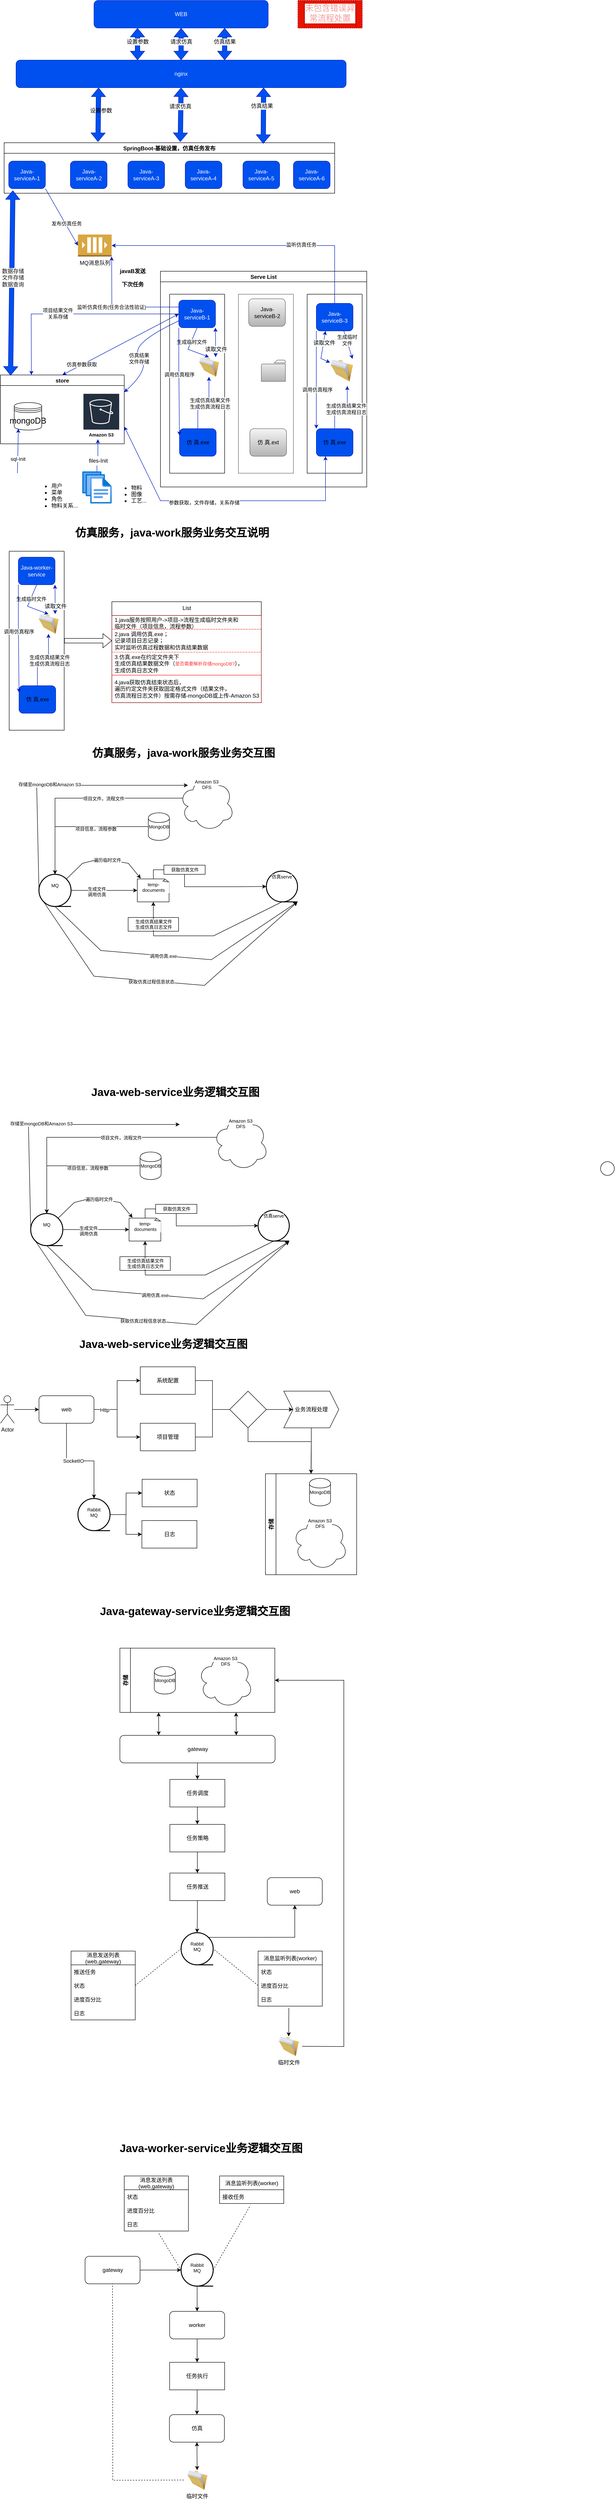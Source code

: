 <mxfile version="15.8.6" type="github">
  <diagram id="rORjgk0GOdBi2ZtZiDBJ" name="Page-1">
    <mxGraphModel dx="810" dy="546" grid="1" gridSize="10" guides="1" tooltips="1" connect="1" arrows="1" fold="1" page="1" pageScale="1" pageWidth="827" pageHeight="1169" background="#ffffff" math="0" shadow="0">
      <root>
        <mxCell id="0" />
        <mxCell id="1" parent="0" />
        <mxCell id="_LXkp8u61DvivmJY9k2K-13" value="WEB" style="rounded=1;whiteSpace=wrap;html=1;fontColor=#ffffff;strokeColor=#001DBC;fillColor=#0050ef;" parent="1" vertex="1">
          <mxGeometry x="215" y="50" width="380" height="60" as="geometry" />
        </mxCell>
        <mxCell id="_LXkp8u61DvivmJY9k2K-15" value="store" style="swimlane;fontColor=default;strokeColor=default;fillColor=default;" parent="1" vertex="1">
          <mxGeometry x="11" y="866" width="270" height="150" as="geometry" />
        </mxCell>
        <mxCell id="_LXkp8u61DvivmJY9k2K-12" value="mongoDB" style="shape=datastore;whiteSpace=wrap;html=1;fontSize=18;fillColor=default;strokeColor=default;fontColor=default;" parent="_LXkp8u61DvivmJY9k2K-15" vertex="1">
          <mxGeometry x="30" y="60" width="60" height="60" as="geometry" />
        </mxCell>
        <mxCell id="_LXkp8u61DvivmJY9k2K-29" value="Amazon S3" style="sketch=0;outlineConnect=0;fontColor=default;gradientColor=none;strokeColor=#ffffff;fillColor=#232F3E;dashed=0;verticalLabelPosition=middle;verticalAlign=bottom;align=center;html=1;whiteSpace=wrap;fontSize=10;fontStyle=1;spacing=3;shape=mxgraph.aws4.productIcon;prIcon=mxgraph.aws4.s3;" parent="_LXkp8u61DvivmJY9k2K-15" vertex="1">
          <mxGeometry x="180" y="40" width="80" height="100" as="geometry" />
        </mxCell>
        <mxCell id="_LXkp8u61DvivmJY9k2K-18" value="nginx" style="rounded=1;whiteSpace=wrap;html=1;fontColor=#ffffff;strokeColor=#001DBC;fillColor=#0050ef;" parent="1" vertex="1">
          <mxGeometry x="45" y="180" width="720" height="60" as="geometry" />
        </mxCell>
        <mxCell id="_LXkp8u61DvivmJY9k2K-23" value="SpringBoot-基础设置，仿真任务发布" style="swimlane;fontColor=default;strokeColor=default;fillColor=default;" parent="1" vertex="1">
          <mxGeometry x="19" y="360" width="721" height="110" as="geometry" />
        </mxCell>
        <mxCell id="_LXkp8u61DvivmJY9k2K-19" value="Java-serviceA-1" style="rounded=1;whiteSpace=wrap;html=1;fontColor=#ffffff;strokeColor=#001DBC;fillColor=#0050ef;" parent="_LXkp8u61DvivmJY9k2K-23" vertex="1">
          <mxGeometry x="10" y="40" width="80" height="60" as="geometry" />
        </mxCell>
        <mxCell id="_LXkp8u61DvivmJY9k2K-20" value="Java-serviceA-2" style="rounded=1;whiteSpace=wrap;html=1;fontColor=#ffffff;strokeColor=#001DBC;fillColor=#0050ef;" parent="_LXkp8u61DvivmJY9k2K-23" vertex="1">
          <mxGeometry x="144.5" y="40" width="80" height="60" as="geometry" />
        </mxCell>
        <mxCell id="_LXkp8u61DvivmJY9k2K-21" value="Java-serviceA-3" style="rounded=1;whiteSpace=wrap;html=1;fontColor=#ffffff;strokeColor=#001DBC;fillColor=#0050ef;" parent="_LXkp8u61DvivmJY9k2K-23" vertex="1">
          <mxGeometry x="270" y="40" width="80" height="60" as="geometry" />
        </mxCell>
        <mxCell id="_LXkp8u61DvivmJY9k2K-135" value="Java-serviceA-6" style="rounded=1;whiteSpace=wrap;html=1;fontColor=#ffffff;strokeColor=#001DBC;fillColor=#0050ef;" parent="_LXkp8u61DvivmJY9k2K-23" vertex="1">
          <mxGeometry x="631" y="40" width="80" height="60" as="geometry" />
        </mxCell>
        <mxCell id="_LXkp8u61DvivmJY9k2K-134" value="Java-serviceA-5" style="rounded=1;whiteSpace=wrap;html=1;fontColor=#ffffff;strokeColor=#001DBC;fillColor=#0050ef;" parent="_LXkp8u61DvivmJY9k2K-23" vertex="1">
          <mxGeometry x="521" y="40" width="80" height="60" as="geometry" />
        </mxCell>
        <mxCell id="_LXkp8u61DvivmJY9k2K-133" value="Java-serviceA-4" style="rounded=1;whiteSpace=wrap;html=1;fontColor=#ffffff;strokeColor=#001DBC;fillColor=#0050ef;" parent="_LXkp8u61DvivmJY9k2K-23" vertex="1">
          <mxGeometry x="395" y="40" width="80" height="60" as="geometry" />
        </mxCell>
        <mxCell id="_LXkp8u61DvivmJY9k2K-24" value="Serve List" style="swimlane;fontColor=default;strokeColor=default;fillColor=default;" parent="1" vertex="1">
          <mxGeometry x="360" y="640" width="450" height="470" as="geometry" />
        </mxCell>
        <mxCell id="_LXkp8u61DvivmJY9k2K-35" value="" style="swimlane;startSize=0;fontColor=#333333;strokeColor=#666666;fillColor=#E6E6E6;" parent="_LXkp8u61DvivmJY9k2K-24" vertex="1">
          <mxGeometry x="170" y="50" width="120" height="390" as="geometry" />
        </mxCell>
        <mxCell id="_LXkp8u61DvivmJY9k2K-26" value="Java-serviceB-2" style="rounded=1;whiteSpace=wrap;html=1;strokeColor=#666666;fillColor=#f5f5f5;gradientColor=#b3b3b3;fontColor=default;" parent="_LXkp8u61DvivmJY9k2K-35" vertex="1">
          <mxGeometry x="22.5" y="10" width="80" height="60" as="geometry" />
        </mxCell>
        <mxCell id="_LXkp8u61DvivmJY9k2K-33" value="仿 真.ext" style="rounded=1;whiteSpace=wrap;html=1;strokeColor=#666666;fillColor=#f5f5f5;gradientColor=#b3b3b3;fontColor=default;" parent="_LXkp8u61DvivmJY9k2K-35" vertex="1">
          <mxGeometry x="25" y="293" width="80" height="60" as="geometry" />
        </mxCell>
        <mxCell id="_LXkp8u61DvivmJY9k2K-50" value="" style="sketch=0;pointerEvents=1;shadow=0;dashed=0;html=1;strokeColor=#666666;fillColor=#f5f5f5;labelPosition=center;verticalLabelPosition=bottom;verticalAlign=top;outlineConnect=0;align=center;shape=mxgraph.office.concepts.folder;dashPattern=1 1;labelBackgroundColor=#ffffff;gradientColor=#b3b3b3;fontColor=default;" parent="_LXkp8u61DvivmJY9k2K-35" vertex="1">
          <mxGeometry x="50" y="143.5" width="52.5" height="46.5" as="geometry" />
        </mxCell>
        <mxCell id="_LXkp8u61DvivmJY9k2K-36" value="" style="swimlane;startSize=0;fontColor=default;strokeColor=default;fillColor=default;" parent="_LXkp8u61DvivmJY9k2K-24" vertex="1">
          <mxGeometry x="20" y="50" width="120" height="390" as="geometry" />
        </mxCell>
        <mxCell id="_LXkp8u61DvivmJY9k2K-37" value="Java-serviceB-1" style="rounded=1;whiteSpace=wrap;html=1;fontColor=#ffffff;strokeColor=#001DBC;fillColor=#0050ef;" parent="_LXkp8u61DvivmJY9k2K-36" vertex="1">
          <mxGeometry x="20" y="13" width="80" height="60" as="geometry" />
        </mxCell>
        <mxCell id="_LXkp8u61DvivmJY9k2K-75" value="" style="edgeStyle=orthogonalEdgeStyle;rounded=0;orthogonalLoop=1;jettySize=auto;html=1;labelBackgroundColor=default;fontColor=default;strokeColor=#001DBC;fillColor=#0050ef;" parent="_LXkp8u61DvivmJY9k2K-36" source="_LXkp8u61DvivmJY9k2K-38" target="_LXkp8u61DvivmJY9k2K-46" edge="1">
          <mxGeometry relative="1" as="geometry" />
        </mxCell>
        <mxCell id="_LXkp8u61DvivmJY9k2K-76" value="生成仿真结果文件&lt;br&gt;生成仿真流程日志" style="edgeLabel;html=1;align=center;verticalAlign=middle;resizable=0;points=[];fontColor=default;" parent="_LXkp8u61DvivmJY9k2K-75" vertex="1" connectable="0">
          <mxGeometry x="0.181" y="-2" relative="1" as="geometry">
            <mxPoint y="1" as="offset" />
          </mxGeometry>
        </mxCell>
        <mxCell id="_LXkp8u61DvivmJY9k2K-38" value="仿 真.exe" style="rounded=1;whiteSpace=wrap;html=1;fontColor=default;strokeColor=#001DBC;fillColor=#0050ef;" parent="_LXkp8u61DvivmJY9k2K-36" vertex="1">
          <mxGeometry x="21.5" y="293" width="80" height="60" as="geometry" />
        </mxCell>
        <mxCell id="_LXkp8u61DvivmJY9k2K-46" value="" style="image;html=1;image=img/lib/clip_art/general/Full_Folder_128x128.png;shadow=0;dashed=0;labelBackgroundColor=#ffffff;fontColor=default;strokeColor=default;strokeWidth=2;fillColor=none;verticalAlign=top;" parent="_LXkp8u61DvivmJY9k2K-36" vertex="1">
          <mxGeometry x="56.5" y="137" width="58.5" height="43" as="geometry" />
        </mxCell>
        <mxCell id="_LXkp8u61DvivmJY9k2K-70" value="" style="endArrow=classic;html=1;rounded=0;labelBackgroundColor=default;fontColor=default;strokeColor=#001DBC;exitX=0.5;exitY=1;exitDx=0;exitDy=0;entryX=0.5;entryY=0;entryDx=0;entryDy=0;fillColor=#0050ef;" parent="_LXkp8u61DvivmJY9k2K-36" source="_LXkp8u61DvivmJY9k2K-37" target="_LXkp8u61DvivmJY9k2K-46" edge="1">
          <mxGeometry width="50" height="50" relative="1" as="geometry">
            <mxPoint x="82.5" y="87" as="sourcePoint" />
            <mxPoint x="22.5" y="137" as="targetPoint" />
            <Array as="points">
              <mxPoint x="40" y="120" />
            </Array>
          </mxGeometry>
        </mxCell>
        <mxCell id="_LXkp8u61DvivmJY9k2K-71" value="生成临时文件" style="edgeLabel;html=1;align=center;verticalAlign=middle;resizable=0;points=[];fontColor=default;labelBackgroundColor=default;" parent="_LXkp8u61DvivmJY9k2K-70" vertex="1" connectable="0">
          <mxGeometry x="-0.343" y="1" relative="1" as="geometry">
            <mxPoint as="offset" />
          </mxGeometry>
        </mxCell>
        <mxCell id="_LXkp8u61DvivmJY9k2K-72" value="" style="endArrow=classic;html=1;rounded=0;labelBackgroundColor=default;fontColor=default;strokeColor=#001DBC;exitX=0;exitY=1;exitDx=0;exitDy=0;entryX=0;entryY=0.25;entryDx=0;entryDy=0;fillColor=#0050ef;" parent="_LXkp8u61DvivmJY9k2K-36" source="_LXkp8u61DvivmJY9k2K-37" target="_LXkp8u61DvivmJY9k2K-38" edge="1">
          <mxGeometry width="50" height="50" relative="1" as="geometry">
            <mxPoint x="70" y="200" as="sourcePoint" />
            <mxPoint x="20" y="250" as="targetPoint" />
            <Array as="points">
              <mxPoint x="20" y="160" />
            </Array>
          </mxGeometry>
        </mxCell>
        <mxCell id="_LXkp8u61DvivmJY9k2K-73" value="调用仿真程序" style="edgeLabel;html=1;align=center;verticalAlign=middle;resizable=0;points=[];fontColor=default;" parent="_LXkp8u61DvivmJY9k2K-72" vertex="1" connectable="0">
          <mxGeometry x="-0.132" y="1" relative="1" as="geometry">
            <mxPoint as="offset" />
          </mxGeometry>
        </mxCell>
        <mxCell id="_LXkp8u61DvivmJY9k2K-117" value="" style="endArrow=classic;startArrow=classic;html=1;rounded=0;labelBackgroundColor=default;fontSize=12;fontColor=default;strokeColor=#001DBC;entryX=1;entryY=1;entryDx=0;entryDy=0;exitX=0.75;exitY=0;exitDx=0;exitDy=0;fillColor=#0050ef;" parent="_LXkp8u61DvivmJY9k2K-36" source="_LXkp8u61DvivmJY9k2K-46" target="_LXkp8u61DvivmJY9k2K-37" edge="1">
          <mxGeometry width="50" height="50" relative="1" as="geometry">
            <mxPoint x="90" y="130" as="sourcePoint" />
            <mxPoint x="140" y="80" as="targetPoint" />
          </mxGeometry>
        </mxCell>
        <mxCell id="_LXkp8u61DvivmJY9k2K-118" value="读取文件" style="edgeLabel;html=1;align=center;verticalAlign=middle;resizable=0;points=[];fontSize=12;fontColor=default;labelBackgroundColor=default;" parent="_LXkp8u61DvivmJY9k2K-117" vertex="1" connectable="0">
          <mxGeometry x="-0.446" relative="1" as="geometry">
            <mxPoint as="offset" />
          </mxGeometry>
        </mxCell>
        <mxCell id="_LXkp8u61DvivmJY9k2K-39" value="" style="swimlane;startSize=0;fontColor=default;strokeColor=default;fillColor=default;" parent="_LXkp8u61DvivmJY9k2K-24" vertex="1">
          <mxGeometry x="320" y="50" width="120" height="390" as="geometry" />
        </mxCell>
        <mxCell id="_LXkp8u61DvivmJY9k2K-27" value="Java-serviceB-3" style="rounded=1;whiteSpace=wrap;html=1;strokeColor=#001DBC;fillColor=#0050ef;fontColor=#ffffff;" parent="_LXkp8u61DvivmJY9k2K-39" vertex="1">
          <mxGeometry x="20" y="20" width="80" height="60" as="geometry" />
        </mxCell>
        <mxCell id="_LXkp8u61DvivmJY9k2K-34" value="仿 真.exe" style="rounded=1;whiteSpace=wrap;html=1;strokeColor=#001DBC;fillColor=#0050ef;fontColor=default;" parent="_LXkp8u61DvivmJY9k2K-39" vertex="1">
          <mxGeometry x="20" y="293" width="80" height="60" as="geometry" />
        </mxCell>
        <mxCell id="_LXkp8u61DvivmJY9k2K-47" value="" style="image;html=1;image=img/lib/clip_art/general/Full_Folder_128x128.png;shadow=0;dashed=0;labelBackgroundColor=#ffffff;fontColor=default;strokeColor=default;strokeWidth=2;fillColor=none;verticalAlign=top;" parent="_LXkp8u61DvivmJY9k2K-39" vertex="1">
          <mxGeometry x="50" y="132" width="50" height="68" as="geometry" />
        </mxCell>
        <mxCell id="_LXkp8u61DvivmJY9k2K-83" value="" style="endArrow=classic;html=1;rounded=0;labelBackgroundColor=default;fontColor=default;strokeColor=#001DBC;exitX=0.75;exitY=1;exitDx=0;exitDy=0;entryX=0.98;entryY=0.132;entryDx=0;entryDy=0;fillColor=#0050ef;entryPerimeter=0;" parent="_LXkp8u61DvivmJY9k2K-39" source="_LXkp8u61DvivmJY9k2K-27" target="_LXkp8u61DvivmJY9k2K-47" edge="1">
          <mxGeometry width="50" height="50" relative="1" as="geometry">
            <mxPoint x="69.25" y="90" as="sourcePoint" />
            <mxPoint x="100" y="154" as="targetPoint" />
          </mxGeometry>
        </mxCell>
        <mxCell id="_LXkp8u61DvivmJY9k2K-84" value="生成临时&lt;br&gt;文件" style="edgeLabel;html=1;align=center;verticalAlign=middle;resizable=0;points=[];fontColor=default;labelBackgroundColor=default;" parent="_LXkp8u61DvivmJY9k2K-83" vertex="1" connectable="0">
          <mxGeometry x="-0.343" y="1" relative="1" as="geometry">
            <mxPoint as="offset" />
          </mxGeometry>
        </mxCell>
        <mxCell id="_LXkp8u61DvivmJY9k2K-85" value="" style="edgeStyle=orthogonalEdgeStyle;rounded=0;orthogonalLoop=1;jettySize=auto;html=1;labelBackgroundColor=default;fontColor=default;strokeColor=#001DBC;fillColor=#0050ef;entryX=0.75;entryY=1;entryDx=0;entryDy=0;exitX=0.5;exitY=0;exitDx=0;exitDy=0;" parent="_LXkp8u61DvivmJY9k2K-39" source="_LXkp8u61DvivmJY9k2K-34" target="_LXkp8u61DvivmJY9k2K-47" edge="1">
          <mxGeometry relative="1" as="geometry">
            <mxPoint x="50" y="303" as="sourcePoint" />
            <mxPoint x="79.3" y="190" as="targetPoint" />
          </mxGeometry>
        </mxCell>
        <mxCell id="_LXkp8u61DvivmJY9k2K-86" value="生成仿真结果文件&lt;br&gt;生成仿真流程日志" style="edgeLabel;html=1;align=center;verticalAlign=middle;resizable=0;points=[];fontColor=default;" parent="_LXkp8u61DvivmJY9k2K-85" vertex="1" connectable="0">
          <mxGeometry x="0.181" y="-2" relative="1" as="geometry">
            <mxPoint y="1" as="offset" />
          </mxGeometry>
        </mxCell>
        <mxCell id="_LXkp8u61DvivmJY9k2K-87" value="" style="endArrow=classic;html=1;rounded=0;labelBackgroundColor=default;fontColor=default;strokeColor=#001DBC;exitX=0;exitY=1;exitDx=0;exitDy=0;entryX=0;entryY=0;entryDx=0;entryDy=0;fillColor=#0050ef;" parent="_LXkp8u61DvivmJY9k2K-39" source="_LXkp8u61DvivmJY9k2K-27" target="_LXkp8u61DvivmJY9k2K-34" edge="1">
          <mxGeometry width="50" height="50" relative="1" as="geometry">
            <mxPoint x="60" y="130" as="sourcePoint" />
            <mxPoint x="10" y="180" as="targetPoint" />
          </mxGeometry>
        </mxCell>
        <mxCell id="_LXkp8u61DvivmJY9k2K-88" value="调用仿真程序" style="edgeLabel;html=1;align=center;verticalAlign=middle;resizable=0;points=[];fontColor=default;" parent="_LXkp8u61DvivmJY9k2K-87" vertex="1" connectable="0">
          <mxGeometry x="0.202" y="2" relative="1" as="geometry">
            <mxPoint as="offset" />
          </mxGeometry>
        </mxCell>
        <mxCell id="_LXkp8u61DvivmJY9k2K-122" value="" style="endArrow=classic;startArrow=classic;html=1;rounded=0;labelBackgroundColor=default;fontSize=12;fontColor=default;strokeColor=#001DBC;entryX=0.25;entryY=1;entryDx=0;entryDy=0;fillColor=#0050ef;exitX=0;exitY=0.25;exitDx=0;exitDy=0;" parent="_LXkp8u61DvivmJY9k2K-39" source="_LXkp8u61DvivmJY9k2K-47" target="_LXkp8u61DvivmJY9k2K-27" edge="1">
          <mxGeometry width="50" height="50" relative="1" as="geometry">
            <mxPoint x="30" y="150" as="sourcePoint" />
            <mxPoint x="80" y="100" as="targetPoint" />
            <Array as="points">
              <mxPoint x="30" y="140" />
            </Array>
          </mxGeometry>
        </mxCell>
        <mxCell id="_LXkp8u61DvivmJY9k2K-123" value="读取文件" style="edgeLabel;html=1;align=center;verticalAlign=middle;resizable=0;points=[];fontSize=12;fontColor=default;labelBackgroundColor=default;" parent="_LXkp8u61DvivmJY9k2K-122" vertex="1" connectable="0">
          <mxGeometry x="0.378" relative="1" as="geometry">
            <mxPoint x="1" as="offset" />
          </mxGeometry>
        </mxCell>
        <mxCell id="_LXkp8u61DvivmJY9k2K-31" value="MQ消息队列" style="outlineConnect=0;dashed=0;verticalLabelPosition=bottom;verticalAlign=top;align=center;html=1;shape=mxgraph.aws3.queue;fillColor=#D9A741;gradientColor=none;fontColor=default;strokeColor=default;" parent="1" vertex="1">
          <mxGeometry x="180" y="560" width="73.5" height="48" as="geometry" />
        </mxCell>
        <mxCell id="_LXkp8u61DvivmJY9k2K-60" value="" style="endArrow=classic;html=1;rounded=0;labelBackgroundColor=default;fontColor=default;strokeColor=#001DBC;exitX=1;exitY=1;exitDx=0;exitDy=0;entryX=0;entryY=0.5;entryDx=0;entryDy=0;entryPerimeter=0;fillColor=#0050ef;" parent="1" source="_LXkp8u61DvivmJY9k2K-19" target="_LXkp8u61DvivmJY9k2K-31" edge="1">
          <mxGeometry width="50" height="50" relative="1" as="geometry">
            <mxPoint x="160" y="510" as="sourcePoint" />
            <mxPoint x="110" y="560" as="targetPoint" />
          </mxGeometry>
        </mxCell>
        <mxCell id="_LXkp8u61DvivmJY9k2K-61" value="发布仿真任务" style="edgeLabel;html=1;align=center;verticalAlign=middle;resizable=0;points=[];fontColor=default;" parent="_LXkp8u61DvivmJY9k2K-60" vertex="1" connectable="0">
          <mxGeometry x="0.24" y="2" relative="1" as="geometry">
            <mxPoint as="offset" />
          </mxGeometry>
        </mxCell>
        <mxCell id="_LXkp8u61DvivmJY9k2K-64" value="" style="shape=flexArrow;endArrow=classic;startArrow=classic;html=1;rounded=0;labelBackgroundColor=default;fontColor=default;strokeColor=#001DBC;entryX=0.5;entryY=1;entryDx=0;entryDy=0;fillColor=#0050ef;" parent="1" source="_LXkp8u61DvivmJY9k2K-18" target="_LXkp8u61DvivmJY9k2K-13" edge="1">
          <mxGeometry width="100" height="100" relative="1" as="geometry">
            <mxPoint x="355" y="240" as="sourcePoint" />
            <mxPoint x="455" y="140" as="targetPoint" />
          </mxGeometry>
        </mxCell>
        <mxCell id="_LXkp8u61DvivmJY9k2K-128" value="请求仿真" style="edgeLabel;html=1;align=center;verticalAlign=middle;resizable=0;points=[];fontSize=12;fontColor=default;labelBackgroundColor=default;" parent="_LXkp8u61DvivmJY9k2K-64" vertex="1" connectable="0">
          <mxGeometry x="0.286" y="-4" relative="1" as="geometry">
            <mxPoint x="-4" y="5" as="offset" />
          </mxGeometry>
        </mxCell>
        <mxCell id="_LXkp8u61DvivmJY9k2K-65" value="" style="shape=flexArrow;endArrow=classic;startArrow=classic;html=1;rounded=0;labelBackgroundColor=default;fontColor=default;strokeColor=#001DBC;entryX=0.5;entryY=1;entryDx=0;entryDy=0;fillColor=#0050ef;" parent="1" edge="1">
          <mxGeometry width="100" height="100" relative="1" as="geometry">
            <mxPoint x="500" y="180" as="sourcePoint" />
            <mxPoint x="500" y="110" as="targetPoint" />
          </mxGeometry>
        </mxCell>
        <mxCell id="_LXkp8u61DvivmJY9k2K-129" value="仿真结果" style="edgeLabel;html=1;align=center;verticalAlign=middle;resizable=0;points=[];fontSize=12;fontColor=default;labelBackgroundColor=default;" parent="_LXkp8u61DvivmJY9k2K-65" vertex="1" connectable="0">
          <mxGeometry x="0.629" y="-8" relative="1" as="geometry">
            <mxPoint x="-8" y="17" as="offset" />
          </mxGeometry>
        </mxCell>
        <mxCell id="_LXkp8u61DvivmJY9k2K-66" value="" style="shape=flexArrow;endArrow=classic;startArrow=classic;html=1;rounded=0;labelBackgroundColor=default;fontColor=default;strokeColor=#001DBC;entryX=0.5;entryY=1;entryDx=0;entryDy=0;exitX=0.533;exitY=-0.018;exitDx=0;exitDy=0;fillColor=#0050ef;exitPerimeter=0;" parent="1" source="_LXkp8u61DvivmJY9k2K-23" target="_LXkp8u61DvivmJY9k2K-18" edge="1">
          <mxGeometry width="100" height="100" relative="1" as="geometry">
            <mxPoint x="300" y="350" as="sourcePoint" />
            <mxPoint x="400" y="250" as="targetPoint" />
          </mxGeometry>
        </mxCell>
        <mxCell id="_LXkp8u61DvivmJY9k2K-137" value="请求仿真" style="edgeLabel;html=1;align=center;verticalAlign=middle;resizable=0;points=[];fontSize=12;fontColor=default;" parent="_LXkp8u61DvivmJY9k2K-66" vertex="1" connectable="0">
          <mxGeometry x="0.305" y="2" relative="1" as="geometry">
            <mxPoint as="offset" />
          </mxGeometry>
        </mxCell>
        <mxCell id="_LXkp8u61DvivmJY9k2K-67" value="" style="shape=flexArrow;endArrow=classic;startArrow=classic;html=1;rounded=0;labelBackgroundColor=default;fontColor=default;strokeColor=#001DBC;entryX=0.75;entryY=1;entryDx=0;entryDy=0;exitX=0.784;exitY=0.018;exitDx=0;exitDy=0;fillColor=#0050ef;exitPerimeter=0;" parent="1" source="_LXkp8u61DvivmJY9k2K-23" target="_LXkp8u61DvivmJY9k2K-18" edge="1">
          <mxGeometry width="100" height="100" relative="1" as="geometry">
            <mxPoint x="400" y="350" as="sourcePoint" />
            <mxPoint x="500" y="250" as="targetPoint" />
          </mxGeometry>
        </mxCell>
        <mxCell id="_LXkp8u61DvivmJY9k2K-138" value="仿真结果" style="edgeLabel;html=1;align=center;verticalAlign=middle;resizable=0;points=[];fontSize=12;fontColor=default;" parent="_LXkp8u61DvivmJY9k2K-67" vertex="1" connectable="0">
          <mxGeometry x="0.344" y="4" relative="1" as="geometry">
            <mxPoint as="offset" />
          </mxGeometry>
        </mxCell>
        <mxCell id="_LXkp8u61DvivmJY9k2K-68" value="" style="endArrow=classic;html=1;rounded=0;labelBackgroundColor=default;fontColor=default;strokeColor=#001DBC;entryX=1;entryY=1;entryDx=0;entryDy=0;entryPerimeter=0;exitX=0;exitY=0.25;exitDx=0;exitDy=0;fillColor=#0050ef;" parent="1" source="_LXkp8u61DvivmJY9k2K-37" target="_LXkp8u61DvivmJY9k2K-31" edge="1">
          <mxGeometry width="50" height="50" relative="1" as="geometry">
            <mxPoint x="240" y="710" as="sourcePoint" />
            <mxPoint x="290" y="660" as="targetPoint" />
            <Array as="points">
              <mxPoint x="254" y="718" />
            </Array>
          </mxGeometry>
        </mxCell>
        <mxCell id="_LXkp8u61DvivmJY9k2K-69" value="监听仿真任务(任务合法性验证)" style="edgeLabel;html=1;align=center;verticalAlign=middle;resizable=0;points=[];fontColor=default;labelBackgroundColor=default;" parent="_LXkp8u61DvivmJY9k2K-68" vertex="1" connectable="0">
          <mxGeometry x="0.14" y="1" relative="1" as="geometry">
            <mxPoint as="offset" />
          </mxGeometry>
        </mxCell>
        <mxCell id="_LXkp8u61DvivmJY9k2K-78" value="" style="curved=1;endArrow=classic;html=1;rounded=0;labelBackgroundColor=default;fontColor=default;strokeColor=#001DBC;exitX=0;exitY=0.75;exitDx=0;exitDy=0;entryX=1;entryY=0.25;entryDx=0;entryDy=0;fillColor=#0050ef;" parent="1" source="_LXkp8u61DvivmJY9k2K-37" target="_LXkp8u61DvivmJY9k2K-15" edge="1">
          <mxGeometry width="50" height="50" relative="1" as="geometry">
            <mxPoint x="340" y="800" as="sourcePoint" />
            <mxPoint x="290" y="850" as="targetPoint" />
            <Array as="points">
              <mxPoint x="290" y="800" />
              <mxPoint x="340" y="850" />
            </Array>
          </mxGeometry>
        </mxCell>
        <mxCell id="_LXkp8u61DvivmJY9k2K-80" value="仿真结果&lt;br&gt;文件存储" style="edgeLabel;html=1;align=center;verticalAlign=middle;resizable=0;points=[];fontColor=default;" parent="_LXkp8u61DvivmJY9k2K-78" vertex="1" connectable="0">
          <mxGeometry x="0.171" y="-6" relative="1" as="geometry">
            <mxPoint y="-1" as="offset" />
          </mxGeometry>
        </mxCell>
        <mxCell id="_LXkp8u61DvivmJY9k2K-81" value="" style="endArrow=classic;html=1;rounded=0;labelBackgroundColor=default;fontColor=default;strokeColor=#001DBC;exitX=0.5;exitY=0;exitDx=0;exitDy=0;entryX=1;entryY=0.5;entryDx=0;entryDy=0;entryPerimeter=0;fillColor=#0050ef;" parent="1" source="_LXkp8u61DvivmJY9k2K-27" target="_LXkp8u61DvivmJY9k2K-31" edge="1">
          <mxGeometry width="50" height="50" relative="1" as="geometry">
            <mxPoint x="710" y="580" as="sourcePoint" />
            <mxPoint x="760" y="530" as="targetPoint" />
            <Array as="points">
              <mxPoint x="740" y="584" />
            </Array>
          </mxGeometry>
        </mxCell>
        <mxCell id="_LXkp8u61DvivmJY9k2K-82" value="监听仿真任务" style="edgeLabel;html=1;align=center;verticalAlign=middle;resizable=0;points=[];fontColor=default;" parent="_LXkp8u61DvivmJY9k2K-81" vertex="1" connectable="0">
          <mxGeometry x="-0.35" y="-2" relative="1" as="geometry">
            <mxPoint as="offset" />
          </mxGeometry>
        </mxCell>
        <mxCell id="_LXkp8u61DvivmJY9k2K-92" value="" style="endArrow=classic;html=1;rounded=0;labelBackgroundColor=default;fontColor=default;strokeColor=#001DBC;exitX=0;exitY=0.5;exitDx=0;exitDy=0;entryX=0.25;entryY=0;entryDx=0;entryDy=0;fillColor=#0050ef;" parent="1" source="_LXkp8u61DvivmJY9k2K-37" target="_LXkp8u61DvivmJY9k2K-15" edge="1">
          <mxGeometry width="50" height="50" relative="1" as="geometry">
            <mxPoint x="30" y="810" as="sourcePoint" />
            <mxPoint x="80" y="740" as="targetPoint" />
            <Array as="points">
              <mxPoint x="78" y="733" />
            </Array>
          </mxGeometry>
        </mxCell>
        <mxCell id="_LXkp8u61DvivmJY9k2K-93" value="项目结果文件&lt;br&gt;关系存储" style="edgeLabel;html=1;align=center;verticalAlign=middle;resizable=0;points=[];fontColor=default;" parent="_LXkp8u61DvivmJY9k2K-92" vertex="1" connectable="0">
          <mxGeometry x="0.16" y="-1" relative="1" as="geometry">
            <mxPoint as="offset" />
          </mxGeometry>
        </mxCell>
        <mxCell id="_LXkp8u61DvivmJY9k2K-96" value="" style="endArrow=classic;startArrow=classic;html=1;rounded=0;labelBackgroundColor=default;fontColor=default;strokeColor=#001DBC;entryX=0;entryY=0.5;entryDx=0;entryDy=0;exitX=0.5;exitY=0;exitDx=0;exitDy=0;fillColor=#0050ef;" parent="1" source="_LXkp8u61DvivmJY9k2K-15" target="_LXkp8u61DvivmJY9k2K-37" edge="1">
          <mxGeometry width="50" height="50" relative="1" as="geometry">
            <mxPoint x="170" y="850" as="sourcePoint" />
            <mxPoint x="220" y="800" as="targetPoint" />
          </mxGeometry>
        </mxCell>
        <mxCell id="_LXkp8u61DvivmJY9k2K-97" value="仿真参数获取" style="edgeLabel;html=1;align=center;verticalAlign=middle;resizable=0;points=[];fontColor=default;" parent="_LXkp8u61DvivmJY9k2K-96" vertex="1" connectable="0">
          <mxGeometry x="-0.668" y="1" relative="1" as="geometry">
            <mxPoint as="offset" />
          </mxGeometry>
        </mxCell>
        <mxCell id="_LXkp8u61DvivmJY9k2K-98" value="" style="endArrow=classic;startArrow=classic;html=1;rounded=0;labelBackgroundColor=default;fontColor=default;strokeColor=#001DBC;entryX=0.25;entryY=1;entryDx=0;entryDy=0;exitX=1;exitY=0.75;exitDx=0;exitDy=0;fillColor=#0050ef;" parent="1" source="_LXkp8u61DvivmJY9k2K-15" target="_LXkp8u61DvivmJY9k2K-34" edge="1">
          <mxGeometry width="50" height="50" relative="1" as="geometry">
            <mxPoint x="690" y="1093" as="sourcePoint" />
            <mxPoint x="740" y="1043" as="targetPoint" />
            <Array as="points">
              <mxPoint x="360" y="1140" />
              <mxPoint x="590" y="1140" />
              <mxPoint x="720" y="1140" />
            </Array>
          </mxGeometry>
        </mxCell>
        <mxCell id="_LXkp8u61DvivmJY9k2K-99" value="参数获取，文件存储，关系存储" style="edgeLabel;html=1;align=center;verticalAlign=middle;resizable=0;points=[];fontColor=default;labelBackgroundColor=default;" parent="_LXkp8u61DvivmJY9k2K-98" vertex="1" connectable="0">
          <mxGeometry x="-0.138" y="-4" relative="1" as="geometry">
            <mxPoint as="offset" />
          </mxGeometry>
        </mxCell>
        <mxCell id="_LXkp8u61DvivmJY9k2K-101" value="" style="shape=image;html=1;verticalAlign=top;verticalLabelPosition=bottom;labelBackgroundColor=#ffffff;imageAspect=0;aspect=fixed;image=https://cdn1.iconfinder.com/data/icons/hawcons/32/699166-icon-89-document-file-sql-128.png;shadow=0;dashed=1;dashPattern=1 1;fontColor=default;strokeColor=default;strokeWidth=2;fillColor=default;" parent="1" vertex="1">
          <mxGeometry x="13" y="1080" width="70" height="70" as="geometry" />
        </mxCell>
        <mxCell id="_LXkp8u61DvivmJY9k2K-102" value="" style="endArrow=classic;html=1;rounded=0;labelBackgroundColor=default;fontColor=default;strokeColor=#001DBC;exitX=0.5;exitY=0;exitDx=0;exitDy=0;entryX=0.15;entryY=0.95;entryDx=0;entryDy=0;entryPerimeter=0;fillColor=#0050ef;" parent="1" source="_LXkp8u61DvivmJY9k2K-101" target="_LXkp8u61DvivmJY9k2K-12" edge="1">
          <mxGeometry width="50" height="50" relative="1" as="geometry">
            <mxPoint x="90" y="1090" as="sourcePoint" />
            <mxPoint x="140" y="1040" as="targetPoint" />
          </mxGeometry>
        </mxCell>
        <mxCell id="_LXkp8u61DvivmJY9k2K-103" value="sql-Init" style="edgeLabel;html=1;align=center;verticalAlign=middle;resizable=0;points=[];fontColor=default;" parent="_LXkp8u61DvivmJY9k2K-102" vertex="1" connectable="0">
          <mxGeometry x="-0.361" relative="1" as="geometry">
            <mxPoint as="offset" />
          </mxGeometry>
        </mxCell>
        <mxCell id="_LXkp8u61DvivmJY9k2K-108" value="" style="edgeStyle=orthogonalEdgeStyle;rounded=0;orthogonalLoop=1;jettySize=auto;html=1;labelBackgroundColor=default;fontColor=default;strokeColor=#001DBC;fillColor=#0050ef;startArrow=none;" parent="1" source="_LXkp8u61DvivmJY9k2K-109" target="_LXkp8u61DvivmJY9k2K-29" edge="1">
          <mxGeometry relative="1" as="geometry">
            <Array as="points">
              <mxPoint x="231" y="1050" />
            </Array>
          </mxGeometry>
        </mxCell>
        <mxCell id="_LXkp8u61DvivmJY9k2K-104" value="" style="aspect=fixed;html=1;points=[];align=center;image;fontSize=12;image=img/lib/azure2/general/Files.svg;shadow=0;dashed=1;dashPattern=1 1;labelBackgroundColor=default;fontColor=default;strokeColor=default;strokeWidth=2;fillColor=default;" parent="1" vertex="1">
          <mxGeometry x="189.5" y="1076" width="64" height="70" as="geometry" />
        </mxCell>
        <mxCell id="_LXkp8u61DvivmJY9k2K-109" value="files-Init" style="text;html=1;align=center;verticalAlign=middle;resizable=0;points=[];autosize=1;strokeColor=none;fillColor=none;fontColor=default;" parent="1" vertex="1">
          <mxGeometry x="193.5" y="1043" width="60" height="20" as="geometry" />
        </mxCell>
        <mxCell id="_LXkp8u61DvivmJY9k2K-110" value="" style="edgeStyle=orthogonalEdgeStyle;rounded=0;orthogonalLoop=1;jettySize=auto;html=1;labelBackgroundColor=default;fontColor=default;strokeColor=#001DBC;fillColor=#0050ef;endArrow=none;" parent="1" source="_LXkp8u61DvivmJY9k2K-104" target="_LXkp8u61DvivmJY9k2K-109" edge="1">
          <mxGeometry relative="1" as="geometry">
            <mxPoint x="231" y="1080" as="sourcePoint" />
            <mxPoint x="231" y="1006" as="targetPoint" />
            <Array as="points">
              <mxPoint x="231" y="1050" />
            </Array>
          </mxGeometry>
        </mxCell>
        <mxCell id="_LXkp8u61DvivmJY9k2K-112" value="&lt;font style=&quot;font-size: 18px&quot; color=&quot;#f19c99&quot;&gt;未包含错误异常流程处置&lt;/font&gt;" style="shape=process;whiteSpace=wrap;html=1;backgroundOutline=1;shadow=0;dashed=1;dashPattern=1 1;labelBackgroundColor=default;strokeWidth=2;verticalAlign=top;perimeterSpacing=1;fillColor=#e51400;strokeColor=#B20000;fontColor=#ffffff;" parent="1" vertex="1">
          <mxGeometry x="660" y="50" width="140" height="60" as="geometry" />
        </mxCell>
        <mxCell id="_LXkp8u61DvivmJY9k2K-114" value="" style="shape=flexArrow;endArrow=classic;startArrow=classic;html=1;rounded=0;labelBackgroundColor=default;fontSize=18;fontColor=#3333FF;strokeColor=#001DBC;entryX=0.113;entryY=1.067;entryDx=0;entryDy=0;exitX=0.078;exitY=0.007;exitDx=0;exitDy=0;exitPerimeter=0;fillColor=#0050ef;entryPerimeter=0;" parent="1" target="_LXkp8u61DvivmJY9k2K-19" edge="1">
          <mxGeometry width="100" height="100" relative="1" as="geometry">
            <mxPoint x="33.06" y="867.05" as="sourcePoint" />
            <mxPoint x="51" y="460" as="targetPoint" />
          </mxGeometry>
        </mxCell>
        <mxCell id="_LXkp8u61DvivmJY9k2K-115" value="数据存储&lt;br style=&quot;font-size: 12px&quot;&gt;文件存储&lt;br&gt;数据查询" style="edgeLabel;html=1;align=center;verticalAlign=middle;resizable=0;points=[];fontSize=12;fontColor=#1A1A1A;labelBackgroundColor=default;" parent="_LXkp8u61DvivmJY9k2K-114" vertex="1" connectable="0">
          <mxGeometry x="0.058" y="-2" relative="1" as="geometry">
            <mxPoint as="offset" />
          </mxGeometry>
        </mxCell>
        <mxCell id="_LXkp8u61DvivmJY9k2K-125" value="&lt;ul&gt;&lt;li&gt;用户&lt;/li&gt;&lt;li&gt;菜单&amp;nbsp;&lt;/li&gt;&lt;li&gt;角色&lt;/li&gt;&lt;li&gt;物料关系...&lt;/li&gt;&lt;/ul&gt;" style="text;strokeColor=none;fillColor=none;html=1;whiteSpace=wrap;verticalAlign=middle;overflow=hidden;shadow=0;dashed=1;dashPattern=1 1;labelBackgroundColor=default;fontSize=12;fontColor=default;" parent="1" vertex="1">
          <mxGeometry x="80" y="1086" width="100" height="74" as="geometry" />
        </mxCell>
        <mxCell id="_LXkp8u61DvivmJY9k2K-126" value="&lt;ul&gt;&lt;li&gt;物料&lt;/li&gt;&lt;li&gt;图像&lt;/li&gt;&lt;li&gt;工艺...&lt;/li&gt;&lt;/ul&gt;" style="text;strokeColor=none;fillColor=none;html=1;whiteSpace=wrap;verticalAlign=middle;overflow=hidden;shadow=0;dashed=1;dashPattern=1 1;labelBackgroundColor=default;fontSize=12;fontColor=default;" parent="1" vertex="1">
          <mxGeometry x="254" y="1090" width="90" height="60" as="geometry" />
        </mxCell>
        <mxCell id="_LXkp8u61DvivmJY9k2K-127" value="" style="shape=flexArrow;endArrow=classic;startArrow=classic;html=1;rounded=0;labelBackgroundColor=default;fontSize=12;fontColor=default;strokeColor=#001DBC;entryX=0.25;entryY=1;entryDx=0;entryDy=0;fillColor=#0050ef;exitX=0.284;exitY=-0.018;exitDx=0;exitDy=0;exitPerimeter=0;" parent="1" source="_LXkp8u61DvivmJY9k2K-23" target="_LXkp8u61DvivmJY9k2K-18" edge="1">
          <mxGeometry width="100" height="100" relative="1" as="geometry">
            <mxPoint x="225" y="350" as="sourcePoint" />
            <mxPoint x="360" y="260" as="targetPoint" />
          </mxGeometry>
        </mxCell>
        <mxCell id="_LXkp8u61DvivmJY9k2K-130" value="" style="shape=flexArrow;endArrow=classic;startArrow=classic;html=1;rounded=0;labelBackgroundColor=default;fontSize=12;fontColor=default;strokeColor=#001DBC;entryX=0.25;entryY=1;entryDx=0;entryDy=0;exitX=0.368;exitY=0;exitDx=0;exitDy=0;exitPerimeter=0;fillColor=#0050ef;" parent="1" source="_LXkp8u61DvivmJY9k2K-18" target="_LXkp8u61DvivmJY9k2K-13" edge="1">
          <mxGeometry width="100" height="100" relative="1" as="geometry">
            <mxPoint x="110" y="210" as="sourcePoint" />
            <mxPoint x="210" y="110" as="targetPoint" />
          </mxGeometry>
        </mxCell>
        <mxCell id="_LXkp8u61DvivmJY9k2K-132" value="设置参数" style="edgeLabel;html=1;align=center;verticalAlign=middle;resizable=0;points=[];fontSize=12;fontColor=default;labelBackgroundColor=default;" parent="_LXkp8u61DvivmJY9k2K-130" vertex="1" connectable="0">
          <mxGeometry x="0.286" y="-4" relative="1" as="geometry">
            <mxPoint x="-4" y="5" as="offset" />
          </mxGeometry>
        </mxCell>
        <mxCell id="_LXkp8u61DvivmJY9k2K-136" value="设置参数" style="text;html=1;align=center;verticalAlign=middle;resizable=0;points=[];autosize=1;strokeColor=none;fillColor=none;fontSize=12;fontColor=default;" parent="1" vertex="1">
          <mxGeometry x="200" y="280" width="60" height="20" as="geometry" />
        </mxCell>
        <mxCell id="_LXkp8u61DvivmJY9k2K-140" value="&lt;span style=&quot;font-size: 12px&quot;&gt;javaB发送&lt;br&gt;下次任务&lt;/span&gt;" style="text;strokeColor=none;fillColor=none;html=1;fontSize=24;fontStyle=1;verticalAlign=middle;align=center;shadow=0;dashed=1;dashPattern=1 1;labelBackgroundColor=default;fontColor=default;" parent="1" vertex="1">
          <mxGeometry x="264.5" y="630" width="69" height="40" as="geometry" />
        </mxCell>
        <mxCell id="_LXkp8u61DvivmJY9k2K-142" value="" style="swimlane;startSize=0;fontColor=default;strokeColor=default;fillColor=default;" parent="1" vertex="1">
          <mxGeometry x="30" y="1250" width="120" height="390" as="geometry" />
        </mxCell>
        <mxCell id="_LXkp8u61DvivmJY9k2K-143" value="Java-worker-service" style="rounded=1;whiteSpace=wrap;html=1;fontColor=#ffffff;strokeColor=#001DBC;fillColor=#0050ef;" parent="_LXkp8u61DvivmJY9k2K-142" vertex="1">
          <mxGeometry x="20" y="13" width="80" height="60" as="geometry" />
        </mxCell>
        <mxCell id="_LXkp8u61DvivmJY9k2K-144" value="" style="edgeStyle=orthogonalEdgeStyle;rounded=0;orthogonalLoop=1;jettySize=auto;html=1;labelBackgroundColor=default;fontColor=default;strokeColor=#001DBC;fillColor=#0050ef;" parent="_LXkp8u61DvivmJY9k2K-142" source="_LXkp8u61DvivmJY9k2K-146" target="_LXkp8u61DvivmJY9k2K-147" edge="1">
          <mxGeometry relative="1" as="geometry" />
        </mxCell>
        <mxCell id="_LXkp8u61DvivmJY9k2K-145" value="生成仿真结果文件&lt;br&gt;生成仿真流程日志" style="edgeLabel;html=1;align=center;verticalAlign=middle;resizable=0;points=[];fontColor=default;" parent="_LXkp8u61DvivmJY9k2K-144" vertex="1" connectable="0">
          <mxGeometry x="0.181" y="-2" relative="1" as="geometry">
            <mxPoint y="1" as="offset" />
          </mxGeometry>
        </mxCell>
        <mxCell id="_LXkp8u61DvivmJY9k2K-146" value="仿 真.exe" style="rounded=1;whiteSpace=wrap;html=1;fontColor=default;strokeColor=#001DBC;fillColor=#0050ef;" parent="_LXkp8u61DvivmJY9k2K-142" vertex="1">
          <mxGeometry x="21.5" y="293" width="80" height="60" as="geometry" />
        </mxCell>
        <mxCell id="_LXkp8u61DvivmJY9k2K-147" value="" style="image;html=1;image=img/lib/clip_art/general/Full_Folder_128x128.png;shadow=0;dashed=0;labelBackgroundColor=#ffffff;fontColor=default;strokeColor=default;strokeWidth=2;fillColor=none;verticalAlign=top;" parent="_LXkp8u61DvivmJY9k2K-142" vertex="1">
          <mxGeometry x="56.5" y="137" width="58.5" height="43" as="geometry" />
        </mxCell>
        <mxCell id="_LXkp8u61DvivmJY9k2K-148" value="" style="endArrow=classic;html=1;rounded=0;labelBackgroundColor=default;fontColor=default;strokeColor=#001DBC;exitX=0.5;exitY=1;exitDx=0;exitDy=0;entryX=0.5;entryY=0;entryDx=0;entryDy=0;fillColor=#0050ef;" parent="_LXkp8u61DvivmJY9k2K-142" source="_LXkp8u61DvivmJY9k2K-143" target="_LXkp8u61DvivmJY9k2K-147" edge="1">
          <mxGeometry width="50" height="50" relative="1" as="geometry">
            <mxPoint x="82.5" y="87" as="sourcePoint" />
            <mxPoint x="22.5" y="137" as="targetPoint" />
            <Array as="points">
              <mxPoint x="40" y="120" />
            </Array>
          </mxGeometry>
        </mxCell>
        <mxCell id="_LXkp8u61DvivmJY9k2K-149" value="生成临时文件" style="edgeLabel;html=1;align=center;verticalAlign=middle;resizable=0;points=[];fontColor=default;labelBackgroundColor=default;" parent="_LXkp8u61DvivmJY9k2K-148" vertex="1" connectable="0">
          <mxGeometry x="-0.343" y="1" relative="1" as="geometry">
            <mxPoint as="offset" />
          </mxGeometry>
        </mxCell>
        <mxCell id="_LXkp8u61DvivmJY9k2K-150" value="" style="endArrow=classic;html=1;rounded=0;labelBackgroundColor=default;fontColor=default;strokeColor=#001DBC;exitX=0;exitY=1;exitDx=0;exitDy=0;entryX=0;entryY=0.25;entryDx=0;entryDy=0;fillColor=#0050ef;" parent="_LXkp8u61DvivmJY9k2K-142" source="_LXkp8u61DvivmJY9k2K-143" target="_LXkp8u61DvivmJY9k2K-146" edge="1">
          <mxGeometry width="50" height="50" relative="1" as="geometry">
            <mxPoint x="70" y="200" as="sourcePoint" />
            <mxPoint x="20" y="250" as="targetPoint" />
            <Array as="points">
              <mxPoint x="20" y="160" />
            </Array>
          </mxGeometry>
        </mxCell>
        <mxCell id="_LXkp8u61DvivmJY9k2K-151" value="调用仿真程序" style="edgeLabel;html=1;align=center;verticalAlign=middle;resizable=0;points=[];fontColor=default;" parent="_LXkp8u61DvivmJY9k2K-150" vertex="1" connectable="0">
          <mxGeometry x="-0.132" y="1" relative="1" as="geometry">
            <mxPoint as="offset" />
          </mxGeometry>
        </mxCell>
        <mxCell id="_LXkp8u61DvivmJY9k2K-152" value="" style="endArrow=classic;startArrow=classic;html=1;rounded=0;labelBackgroundColor=default;fontSize=12;fontColor=default;strokeColor=#001DBC;entryX=1;entryY=1;entryDx=0;entryDy=0;exitX=0.75;exitY=0;exitDx=0;exitDy=0;fillColor=#0050ef;" parent="_LXkp8u61DvivmJY9k2K-142" source="_LXkp8u61DvivmJY9k2K-147" target="_LXkp8u61DvivmJY9k2K-143" edge="1">
          <mxGeometry width="50" height="50" relative="1" as="geometry">
            <mxPoint x="90" y="130" as="sourcePoint" />
            <mxPoint x="140" y="80" as="targetPoint" />
          </mxGeometry>
        </mxCell>
        <mxCell id="_LXkp8u61DvivmJY9k2K-153" value="读取文件" style="edgeLabel;html=1;align=center;verticalAlign=middle;resizable=0;points=[];fontSize=12;fontColor=default;labelBackgroundColor=default;" parent="_LXkp8u61DvivmJY9k2K-152" vertex="1" connectable="0">
          <mxGeometry x="-0.446" relative="1" as="geometry">
            <mxPoint as="offset" />
          </mxGeometry>
        </mxCell>
        <mxCell id="_LXkp8u61DvivmJY9k2K-154" value="" style="shape=flexArrow;endArrow=classic;html=1;rounded=0;labelBackgroundColor=default;fontSize=12;fontColor=default;strokeColor=default;exitX=1;exitY=0.5;exitDx=0;exitDy=0;entryX=0;entryY=0.5;entryDx=0;entryDy=0;" parent="1" source="_LXkp8u61DvivmJY9k2K-142" target="_LXkp8u61DvivmJY9k2K-158" edge="1">
          <mxGeometry width="50" height="50" relative="1" as="geometry">
            <mxPoint x="230" y="1470" as="sourcePoint" />
            <mxPoint x="250" y="1430" as="targetPoint" />
          </mxGeometry>
        </mxCell>
        <mxCell id="_LXkp8u61DvivmJY9k2K-156" value="List" style="swimlane;fontStyle=0;childLayout=stackLayout;horizontal=1;startSize=30;horizontalStack=0;resizeParent=1;resizeParentMax=0;resizeLast=0;collapsible=1;marginBottom=0;shadow=0;labelBackgroundColor=default;fontSize=12;fontColor=default;strokeColor=default;strokeWidth=1;fillColor=default;verticalAlign=top;html=1;" parent="1" vertex="1">
          <mxGeometry x="254" y="1360" width="326" height="220" as="geometry" />
        </mxCell>
        <mxCell id="_LXkp8u61DvivmJY9k2K-157" value="1.java服务按照用户-&amp;gt;项目-&amp;gt;流程生成临时文件夹和&lt;br&gt;临时文件（项目信息，流程参数）" style="text;strokeColor=#FF0000;fillColor=none;align=left;verticalAlign=middle;spacingLeft=4;spacingRight=4;overflow=hidden;points=[[0,0.5],[1,0.5]];portConstraint=eastwest;rotatable=0;shadow=0;dashed=1;dashPattern=1 1;labelBackgroundColor=default;fontSize=12;fontColor=default;html=1;" parent="_LXkp8u61DvivmJY9k2K-156" vertex="1">
          <mxGeometry y="30" width="326" height="30" as="geometry" />
        </mxCell>
        <mxCell id="_LXkp8u61DvivmJY9k2K-158" value="2.java 调用仿真.exe；&lt;br&gt;记录项目日志记录；&lt;br&gt;实时监听仿真过程数据和仿真结果数据" style="text;align=left;verticalAlign=middle;spacingLeft=4;spacingRight=4;overflow=hidden;points=[[0,0.5],[1,0.5]];portConstraint=eastwest;rotatable=0;shadow=0;labelBackgroundColor=default;fontSize=12;html=1;fontColor=default;strokeWidth=1;strokeColor=#FF3333;dashed=1;dashPattern=1 2;" parent="_LXkp8u61DvivmJY9k2K-156" vertex="1">
          <mxGeometry y="60" width="326" height="50" as="geometry" />
        </mxCell>
        <mxCell id="_LXkp8u61DvivmJY9k2K-159" value="3.仿真.exe在约定文件夹下&lt;br&gt;生成仿真结果数据文件（&lt;font style=&quot;font-size: 10px&quot; color=&quot;#ff3333&quot;&gt;是否需要解析存储mongoDB?&lt;/font&gt;），&lt;br&gt;生成仿真日志文件" style="text;strokeColor=#FF3333;fillColor=none;align=left;verticalAlign=middle;spacingLeft=4;spacingRight=4;overflow=hidden;points=[[0,0.5],[1,0.5]];portConstraint=eastwest;rotatable=0;shadow=0;dashed=1;dashPattern=1 1;labelBackgroundColor=default;fontSize=12;fontColor=default;html=1;" parent="_LXkp8u61DvivmJY9k2K-156" vertex="1">
          <mxGeometry y="110" width="326" height="50" as="geometry" />
        </mxCell>
        <mxCell id="_LXkp8u61DvivmJY9k2K-160" value="4.java获取仿真结束状态后，&lt;br&gt;遍历约定文件夹获取固定格式文件（结果文件，&lt;br&gt;仿真流程日志文件）按需存储-mongoDB或上传-Amazon S3" style="text;strokeColor=#FF0000;fillColor=none;align=left;verticalAlign=middle;spacingLeft=4;spacingRight=4;overflow=hidden;points=[[0,0.5],[1,0.5]];portConstraint=eastwest;rotatable=0;shadow=0;dashed=1;dashPattern=1 1;labelBackgroundColor=default;fontSize=12;fontColor=default;html=1;" parent="_LXkp8u61DvivmJY9k2K-156" vertex="1">
          <mxGeometry y="160" width="326" height="60" as="geometry" />
        </mxCell>
        <mxCell id="_LXkp8u61DvivmJY9k2K-182" style="edgeStyle=orthogonalEdgeStyle;rounded=0;orthogonalLoop=1;jettySize=auto;html=1;entryX=0.5;entryY=0;entryDx=0;entryDy=0;labelBackgroundColor=default;fontSize=10;fontColor=default;strokeColor=default;entryPerimeter=0;" parent="1" source="_LXkp8u61DvivmJY9k2K-168" target="_LXkp8u61DvivmJY9k2K-196" edge="1">
          <mxGeometry relative="1" as="geometry">
            <mxPoint x="180.5" y="1952" as="targetPoint" />
          </mxGeometry>
        </mxCell>
        <mxCell id="_LXkp8u61DvivmJY9k2K-183" value="项目信息，流程参数" style="edgeLabel;html=1;align=center;verticalAlign=middle;resizable=0;points=[];fontSize=10;fontColor=default;labelBackgroundColor=default;" parent="_LXkp8u61DvivmJY9k2K-182" vertex="1" connectable="0">
          <mxGeometry x="-0.255" y="5" relative="1" as="geometry">
            <mxPoint as="offset" />
          </mxGeometry>
        </mxCell>
        <mxCell id="_LXkp8u61DvivmJY9k2K-168" value="MongoDB" style="shape=cylinder;whiteSpace=wrap;html=1;boundedLbl=1;backgroundOutline=1;shadow=0;labelBackgroundColor=default;fontSize=10;fontColor=default;strokeColor=default;strokeWidth=1;fillColor=default;verticalAlign=top;" parent="1" vertex="1">
          <mxGeometry x="333.5" y="1820" width="46" height="60" as="geometry" />
        </mxCell>
        <mxCell id="_LXkp8u61DvivmJY9k2K-185" style="edgeStyle=orthogonalEdgeStyle;rounded=0;orthogonalLoop=1;jettySize=auto;html=1;entryX=0.5;entryY=0;entryDx=0;entryDy=0;labelBackgroundColor=default;fontSize=10;fontColor=default;strokeColor=default;entryPerimeter=0;exitX=0.07;exitY=0.4;exitDx=0;exitDy=0;exitPerimeter=0;" parent="1" source="_LXkp8u61DvivmJY9k2K-169" target="_LXkp8u61DvivmJY9k2K-196" edge="1">
          <mxGeometry relative="1" as="geometry">
            <mxPoint x="401" y="1837" as="sourcePoint" />
            <mxPoint x="180.5" y="1952" as="targetPoint" />
          </mxGeometry>
        </mxCell>
        <mxCell id="_LXkp8u61DvivmJY9k2K-186" value="项目文件，流程文件" style="edgeLabel;html=1;align=center;verticalAlign=middle;resizable=0;points=[];fontSize=10;fontColor=default;labelBackgroundColor=default;" parent="_LXkp8u61DvivmJY9k2K-185" vertex="1" connectable="0">
          <mxGeometry x="-0.219" y="1" relative="1" as="geometry">
            <mxPoint as="offset" />
          </mxGeometry>
        </mxCell>
        <mxCell id="_LXkp8u61DvivmJY9k2K-169" value="Amazon S3&lt;br&gt;DFS" style="shape=cloud;whiteSpace=wrap;html=1;shadow=0;labelBackgroundColor=default;fontSize=10;fontColor=default;strokeColor=default;strokeWidth=1;fillColor=default;verticalAlign=top;" parent="1" vertex="1">
          <mxGeometry x="401" y="1740" width="120" height="120" as="geometry" />
        </mxCell>
        <mxCell id="_LXkp8u61DvivmJY9k2K-200" style="edgeStyle=orthogonalEdgeStyle;rounded=0;orthogonalLoop=1;jettySize=auto;html=1;entryX=0;entryY=0.5;entryDx=0;entryDy=0;entryPerimeter=0;labelBackgroundColor=default;fontSize=10;fontColor=default;strokeColor=default;startArrow=none;" parent="1" source="_LXkp8u61DvivmJY9k2K-207" target="_LXkp8u61DvivmJY9k2K-199" edge="1">
          <mxGeometry relative="1" as="geometry">
            <Array as="points">
              <mxPoint x="413" y="1981" />
              <mxPoint x="530" y="1981" />
            </Array>
          </mxGeometry>
        </mxCell>
        <mxCell id="_LXkp8u61DvivmJY9k2K-189" value="temp-documents" style="whiteSpace=wrap;html=1;shape=mxgraph.basic.document;shadow=0;labelBackgroundColor=default;fontSize=10;fontColor=default;strokeColor=default;strokeWidth=1;fillColor=default;verticalAlign=top;" parent="1" vertex="1">
          <mxGeometry x="309.5" y="1964" width="70" height="50" as="geometry" />
        </mxCell>
        <mxCell id="_LXkp8u61DvivmJY9k2K-195" value="" style="shape=ellipse;html=1;dashed=0;whitespace=wrap;perimeter=ellipsePerimeter;shadow=0;labelBackgroundColor=default;fontSize=10;fontColor=default;strokeColor=default;strokeWidth=1;fillColor=default;verticalAlign=top;" parent="1" vertex="1">
          <mxGeometry x="1320" y="2580" width="30" height="30" as="geometry" />
        </mxCell>
        <mxCell id="_LXkp8u61DvivmJY9k2K-198" style="edgeStyle=orthogonalEdgeStyle;rounded=0;orthogonalLoop=1;jettySize=auto;html=1;labelBackgroundColor=default;fontSize=10;fontColor=default;strokeColor=default;" parent="1" source="_LXkp8u61DvivmJY9k2K-196" target="_LXkp8u61DvivmJY9k2K-189" edge="1">
          <mxGeometry relative="1" as="geometry" />
        </mxCell>
        <mxCell id="_LXkp8u61DvivmJY9k2K-213" value="生成文件&lt;br&gt;调用仿真" style="edgeLabel;html=1;align=center;verticalAlign=middle;resizable=0;points=[];fontSize=10;fontColor=default;" parent="_LXkp8u61DvivmJY9k2K-198" vertex="1" connectable="0">
          <mxGeometry x="-0.23" y="-3" relative="1" as="geometry">
            <mxPoint as="offset" />
          </mxGeometry>
        </mxCell>
        <mxCell id="_LXkp8u61DvivmJY9k2K-196" value="&lt;br&gt;MQ" style="strokeWidth=2;html=1;shape=mxgraph.flowchart.sequential_data;whiteSpace=wrap;shadow=0;labelBackgroundColor=default;fontSize=10;fontColor=default;fillColor=default;verticalAlign=top;strokeColor=default;" parent="1" vertex="1">
          <mxGeometry x="95" y="1954" width="70" height="70" as="geometry" />
        </mxCell>
        <mxCell id="_LXkp8u61DvivmJY9k2K-199" value="仿真serve" style="strokeWidth=2;html=1;shape=mxgraph.flowchart.sequential_data;whiteSpace=wrap;shadow=0;labelBackgroundColor=default;fontSize=10;fontColor=default;fillColor=default;verticalAlign=top;strokeColor=default;" parent="1" vertex="1">
          <mxGeometry x="591" y="1947" width="68" height="67" as="geometry" />
        </mxCell>
        <mxCell id="_LXkp8u61DvivmJY9k2K-203" value="" style="endArrow=classic;html=1;rounded=0;labelBackgroundColor=default;fontSize=10;fontColor=default;strokeColor=default;exitX=0.5;exitY=1;exitDx=0;exitDy=0;exitPerimeter=0;entryX=0.5;entryY=1;entryDx=0;entryDy=0;entryPerimeter=0;startArrow=none;" parent="1" source="_LXkp8u61DvivmJY9k2K-204" target="_LXkp8u61DvivmJY9k2K-189" edge="1">
          <mxGeometry width="50" height="50" relative="1" as="geometry">
            <mxPoint x="466" y="2038" as="sourcePoint" />
            <mxPoint x="366" y="2068" as="targetPoint" />
            <Array as="points" />
          </mxGeometry>
        </mxCell>
        <mxCell id="_LXkp8u61DvivmJY9k2K-204" value="生成仿真结果文件&lt;br&gt;生成仿真日志文件" style="text;html=1;align=center;verticalAlign=middle;resizable=0;points=[];autosize=1;strokeColor=default;fillColor=none;fontSize=10;fontColor=default;labelBackgroundColor=default;" parent="1" vertex="1">
          <mxGeometry x="289.5" y="2048" width="110" height="30" as="geometry" />
        </mxCell>
        <mxCell id="_LXkp8u61DvivmJY9k2K-206" value="" style="endArrow=none;html=1;rounded=0;labelBackgroundColor=default;fontSize=10;fontColor=default;strokeColor=default;exitX=0.5;exitY=1;exitDx=0;exitDy=0;exitPerimeter=0;entryX=0.5;entryY=1;entryDx=0;entryDy=0;entryPerimeter=0;" parent="1" source="_LXkp8u61DvivmJY9k2K-199" target="_LXkp8u61DvivmJY9k2K-204" edge="1">
          <mxGeometry width="50" height="50" relative="1" as="geometry">
            <mxPoint x="480" y="2023" as="sourcePoint" />
            <mxPoint x="344.5" y="2014" as="targetPoint" />
            <Array as="points">
              <mxPoint x="476" y="2088" />
              <mxPoint x="406" y="2088" />
              <mxPoint x="345" y="2088" />
            </Array>
          </mxGeometry>
        </mxCell>
        <mxCell id="_LXkp8u61DvivmJY9k2K-207" value="获取仿真文件" style="text;html=1;align=center;verticalAlign=middle;resizable=0;points=[];autosize=1;strokeColor=default;fillColor=none;fontSize=10;fontColor=default;labelBackgroundColor=default;" parent="1" vertex="1">
          <mxGeometry x="367.5" y="1934" width="90" height="20" as="geometry" />
        </mxCell>
        <mxCell id="_LXkp8u61DvivmJY9k2K-208" value="" style="edgeStyle=orthogonalEdgeStyle;rounded=0;orthogonalLoop=1;jettySize=auto;html=1;entryX=0;entryY=0.5;entryDx=0;entryDy=0;entryPerimeter=0;labelBackgroundColor=default;fontSize=10;fontColor=default;strokeColor=default;endArrow=none;" parent="1" source="_LXkp8u61DvivmJY9k2K-189" target="_LXkp8u61DvivmJY9k2K-207" edge="1">
          <mxGeometry relative="1" as="geometry">
            <mxPoint x="379.5" y="1989.5" as="sourcePoint" />
            <mxPoint x="446" y="1989.5" as="targetPoint" />
            <Array as="points" />
          </mxGeometry>
        </mxCell>
        <mxCell id="_LXkp8u61DvivmJY9k2K-211" value="" style="endArrow=classic;html=1;rounded=0;labelBackgroundColor=default;fontSize=10;fontColor=default;strokeColor=default;exitX=0.5;exitY=1;exitDx=0;exitDy=0;exitPerimeter=0;entryX=1;entryY=1;entryDx=0;entryDy=0;entryPerimeter=0;" parent="1" source="_LXkp8u61DvivmJY9k2K-196" target="_LXkp8u61DvivmJY9k2K-199" edge="1">
          <mxGeometry width="50" height="50" relative="1" as="geometry">
            <mxPoint x="178" y="2100" as="sourcePoint" />
            <mxPoint x="518" y="2100" as="targetPoint" />
            <Array as="points">
              <mxPoint x="230" y="2120" />
              <mxPoint x="471" y="2140" />
            </Array>
          </mxGeometry>
        </mxCell>
        <mxCell id="_LXkp8u61DvivmJY9k2K-212" value="调用仿真.exe" style="edgeLabel;html=1;align=center;verticalAlign=middle;resizable=0;points=[];fontSize=10;fontColor=default;labelBackgroundColor=default;" parent="_LXkp8u61DvivmJY9k2K-211" vertex="1" connectable="0">
          <mxGeometry x="-0.095" y="-1" relative="1" as="geometry">
            <mxPoint as="offset" />
          </mxGeometry>
        </mxCell>
        <mxCell id="_LXkp8u61DvivmJY9k2K-214" value="" style="endArrow=classic;html=1;rounded=0;labelBackgroundColor=default;fontSize=10;fontColor=default;strokeColor=default;exitX=0.145;exitY=0.855;exitDx=0;exitDy=0;exitPerimeter=0;entryX=1;entryY=1;entryDx=0;entryDy=0;entryPerimeter=0;" parent="1" source="_LXkp8u61DvivmJY9k2K-196" target="_LXkp8u61DvivmJY9k2K-199" edge="1">
          <mxGeometry width="50" height="50" relative="1" as="geometry">
            <mxPoint x="166" y="2080" as="sourcePoint" />
            <mxPoint x="644" y="2070" as="targetPoint" />
            <Array as="points">
              <mxPoint x="215" y="2176" />
              <mxPoint x="456" y="2196" />
            </Array>
          </mxGeometry>
        </mxCell>
        <mxCell id="_LXkp8u61DvivmJY9k2K-215" value="获取仿真过程信息状态" style="edgeLabel;html=1;align=center;verticalAlign=middle;resizable=0;points=[];fontSize=10;fontColor=default;labelBackgroundColor=default;" parent="_LXkp8u61DvivmJY9k2K-214" vertex="1" connectable="0">
          <mxGeometry x="-0.095" y="-1" relative="1" as="geometry">
            <mxPoint as="offset" />
          </mxGeometry>
        </mxCell>
        <mxCell id="_LXkp8u61DvivmJY9k2K-216" value="" style="endArrow=classic;html=1;rounded=0;labelBackgroundColor=default;fontSize=10;fontColor=default;strokeColor=default;exitX=0.855;exitY=0.145;exitDx=0;exitDy=0;exitPerimeter=0;entryX=0.107;entryY=-0.02;entryDx=0;entryDy=0;entryPerimeter=0;" parent="1" source="_LXkp8u61DvivmJY9k2K-196" target="_LXkp8u61DvivmJY9k2K-189" edge="1">
          <mxGeometry width="50" height="50" relative="1" as="geometry">
            <mxPoint x="180" y="1947" as="sourcePoint" />
            <mxPoint x="230" y="1897" as="targetPoint" />
            <Array as="points">
              <mxPoint x="190" y="1930" />
              <mxPoint x="230" y="1920" />
              <mxPoint x="290" y="1930" />
            </Array>
          </mxGeometry>
        </mxCell>
        <mxCell id="_LXkp8u61DvivmJY9k2K-217" value="遍历临时文件" style="edgeLabel;html=1;align=center;verticalAlign=middle;resizable=0;points=[];fontSize=10;fontColor=default;" parent="_LXkp8u61DvivmJY9k2K-216" vertex="1" connectable="0">
          <mxGeometry x="0.09" relative="1" as="geometry">
            <mxPoint x="-1" as="offset" />
          </mxGeometry>
        </mxCell>
        <mxCell id="_LXkp8u61DvivmJY9k2K-218" value="" style="endArrow=classic;html=1;rounded=0;labelBackgroundColor=default;fontSize=10;fontColor=default;strokeColor=default;exitX=0;exitY=0.5;exitDx=0;exitDy=0;exitPerimeter=0;" parent="1" source="_LXkp8u61DvivmJY9k2K-196" edge="1">
          <mxGeometry width="50" height="50" relative="1" as="geometry">
            <mxPoint x="50" y="1960" as="sourcePoint" />
            <mxPoint x="420" y="1760" as="targetPoint" />
            <Array as="points">
              <mxPoint x="90" y="1760" />
            </Array>
          </mxGeometry>
        </mxCell>
        <mxCell id="_LXkp8u61DvivmJY9k2K-219" value="存储至mongoDB和Amazon S3" style="edgeLabel;html=1;align=center;verticalAlign=middle;resizable=0;points=[];fontSize=10;fontColor=default;" parent="_LXkp8u61DvivmJY9k2K-218" vertex="1" connectable="0">
          <mxGeometry x="-0.081" y="2" relative="1" as="geometry">
            <mxPoint as="offset" />
          </mxGeometry>
        </mxCell>
        <mxCell id="_LXkp8u61DvivmJY9k2K-220" value="仿真服务，java-work服务业务交互图" style="text;strokeColor=none;fillColor=none;html=1;fontSize=24;fontStyle=1;verticalAlign=middle;align=center;shadow=0;labelBackgroundColor=default;fontColor=default;" parent="1" vertex="1">
          <mxGeometry x="175" y="1670" width="470" height="40" as="geometry" />
        </mxCell>
        <mxCell id="_LXkp8u61DvivmJY9k2K-222" value="仿真服务，java-work服务业务交互说明" style="text;strokeColor=none;fillColor=none;html=1;fontSize=24;fontStyle=1;verticalAlign=middle;align=center;shadow=0;labelBackgroundColor=default;fontColor=default;" parent="1" vertex="1">
          <mxGeometry x="150" y="1190" width="470" height="40" as="geometry" />
        </mxCell>
        <mxCell id="8mrrNZGysteMXvkClCAR-1" style="edgeStyle=orthogonalEdgeStyle;rounded=0;orthogonalLoop=1;jettySize=auto;html=1;entryX=0.5;entryY=0;entryDx=0;entryDy=0;labelBackgroundColor=default;fontSize=10;fontColor=default;strokeColor=default;entryPerimeter=0;" parent="1" source="8mrrNZGysteMXvkClCAR-3" target="8mrrNZGysteMXvkClCAR-11" edge="1">
          <mxGeometry relative="1" as="geometry">
            <mxPoint x="162.5" y="2691" as="targetPoint" />
          </mxGeometry>
        </mxCell>
        <mxCell id="8mrrNZGysteMXvkClCAR-2" value="项目信息，流程参数" style="edgeLabel;html=1;align=center;verticalAlign=middle;resizable=0;points=[];fontSize=10;fontColor=default;labelBackgroundColor=default;" parent="8mrrNZGysteMXvkClCAR-1" vertex="1" connectable="0">
          <mxGeometry x="-0.255" y="5" relative="1" as="geometry">
            <mxPoint as="offset" />
          </mxGeometry>
        </mxCell>
        <mxCell id="8mrrNZGysteMXvkClCAR-3" value="MongoDB" style="shape=cylinder;whiteSpace=wrap;html=1;boundedLbl=1;backgroundOutline=1;shadow=0;labelBackgroundColor=default;fontSize=10;fontColor=default;strokeColor=default;strokeWidth=1;fillColor=default;verticalAlign=top;" parent="1" vertex="1">
          <mxGeometry x="315.5" y="2559" width="46" height="60" as="geometry" />
        </mxCell>
        <mxCell id="8mrrNZGysteMXvkClCAR-4" style="edgeStyle=orthogonalEdgeStyle;rounded=0;orthogonalLoop=1;jettySize=auto;html=1;entryX=0.5;entryY=0;entryDx=0;entryDy=0;labelBackgroundColor=default;fontSize=10;fontColor=default;strokeColor=default;entryPerimeter=0;exitX=0.07;exitY=0.4;exitDx=0;exitDy=0;exitPerimeter=0;" parent="1" source="8mrrNZGysteMXvkClCAR-6" target="8mrrNZGysteMXvkClCAR-11" edge="1">
          <mxGeometry relative="1" as="geometry">
            <mxPoint x="383" y="2576" as="sourcePoint" />
            <mxPoint x="162.5" y="2691" as="targetPoint" />
          </mxGeometry>
        </mxCell>
        <mxCell id="8mrrNZGysteMXvkClCAR-5" value="项目文件，流程文件" style="edgeLabel;html=1;align=center;verticalAlign=middle;resizable=0;points=[];fontSize=10;fontColor=default;labelBackgroundColor=default;" parent="8mrrNZGysteMXvkClCAR-4" vertex="1" connectable="0">
          <mxGeometry x="-0.219" y="1" relative="1" as="geometry">
            <mxPoint as="offset" />
          </mxGeometry>
        </mxCell>
        <mxCell id="8mrrNZGysteMXvkClCAR-6" value="Amazon S3&lt;br&gt;DFS" style="shape=cloud;whiteSpace=wrap;html=1;shadow=0;labelBackgroundColor=default;fontSize=10;fontColor=default;strokeColor=default;strokeWidth=1;fillColor=default;verticalAlign=top;" parent="1" vertex="1">
          <mxGeometry x="475" y="2479" width="120" height="120" as="geometry" />
        </mxCell>
        <mxCell id="8mrrNZGysteMXvkClCAR-7" style="edgeStyle=orthogonalEdgeStyle;rounded=0;orthogonalLoop=1;jettySize=auto;html=1;entryX=0;entryY=0.5;entryDx=0;entryDy=0;entryPerimeter=0;labelBackgroundColor=default;fontSize=10;fontColor=default;strokeColor=default;startArrow=none;" parent="1" source="8mrrNZGysteMXvkClCAR-16" target="8mrrNZGysteMXvkClCAR-12" edge="1">
          <mxGeometry relative="1" as="geometry">
            <Array as="points">
              <mxPoint x="395" y="2720" />
              <mxPoint x="512" y="2720" />
            </Array>
          </mxGeometry>
        </mxCell>
        <mxCell id="8mrrNZGysteMXvkClCAR-8" value="temp-documents" style="whiteSpace=wrap;html=1;shape=mxgraph.basic.document;shadow=0;labelBackgroundColor=default;fontSize=10;fontColor=default;strokeColor=default;strokeWidth=1;fillColor=default;verticalAlign=top;" parent="1" vertex="1">
          <mxGeometry x="291.5" y="2703" width="70" height="50" as="geometry" />
        </mxCell>
        <mxCell id="8mrrNZGysteMXvkClCAR-9" style="edgeStyle=orthogonalEdgeStyle;rounded=0;orthogonalLoop=1;jettySize=auto;html=1;labelBackgroundColor=default;fontSize=10;fontColor=default;strokeColor=default;" parent="1" source="8mrrNZGysteMXvkClCAR-11" target="8mrrNZGysteMXvkClCAR-8" edge="1">
          <mxGeometry relative="1" as="geometry" />
        </mxCell>
        <mxCell id="8mrrNZGysteMXvkClCAR-10" value="生成文件&lt;br&gt;调用仿真" style="edgeLabel;html=1;align=center;verticalAlign=middle;resizable=0;points=[];fontSize=10;fontColor=default;" parent="8mrrNZGysteMXvkClCAR-9" vertex="1" connectable="0">
          <mxGeometry x="-0.23" y="-3" relative="1" as="geometry">
            <mxPoint as="offset" />
          </mxGeometry>
        </mxCell>
        <mxCell id="8mrrNZGysteMXvkClCAR-11" value="&lt;br&gt;MQ" style="strokeWidth=2;html=1;shape=mxgraph.flowchart.sequential_data;whiteSpace=wrap;shadow=0;labelBackgroundColor=default;fontSize=10;fontColor=default;fillColor=default;verticalAlign=top;strokeColor=default;" parent="1" vertex="1">
          <mxGeometry x="77" y="2693" width="70" height="70" as="geometry" />
        </mxCell>
        <mxCell id="8mrrNZGysteMXvkClCAR-12" value="仿真serve" style="strokeWidth=2;html=1;shape=mxgraph.flowchart.sequential_data;whiteSpace=wrap;shadow=0;labelBackgroundColor=default;fontSize=10;fontColor=default;fillColor=default;verticalAlign=top;strokeColor=default;" parent="1" vertex="1">
          <mxGeometry x="573" y="2686" width="68" height="67" as="geometry" />
        </mxCell>
        <mxCell id="8mrrNZGysteMXvkClCAR-13" value="" style="endArrow=classic;html=1;rounded=0;labelBackgroundColor=default;fontSize=10;fontColor=default;strokeColor=default;exitX=0.5;exitY=1;exitDx=0;exitDy=0;exitPerimeter=0;entryX=0.5;entryY=1;entryDx=0;entryDy=0;entryPerimeter=0;startArrow=none;" parent="1" source="8mrrNZGysteMXvkClCAR-14" target="8mrrNZGysteMXvkClCAR-8" edge="1">
          <mxGeometry width="50" height="50" relative="1" as="geometry">
            <mxPoint x="448" y="2777" as="sourcePoint" />
            <mxPoint x="348" y="2807" as="targetPoint" />
            <Array as="points" />
          </mxGeometry>
        </mxCell>
        <mxCell id="8mrrNZGysteMXvkClCAR-14" value="生成仿真结果文件&lt;br&gt;生成仿真日志文件" style="text;html=1;align=center;verticalAlign=middle;resizable=0;points=[];autosize=1;strokeColor=default;fillColor=none;fontSize=10;fontColor=default;labelBackgroundColor=default;" parent="1" vertex="1">
          <mxGeometry x="271.5" y="2787" width="110" height="30" as="geometry" />
        </mxCell>
        <mxCell id="8mrrNZGysteMXvkClCAR-15" value="" style="endArrow=none;html=1;rounded=0;labelBackgroundColor=default;fontSize=10;fontColor=default;strokeColor=default;exitX=0.5;exitY=1;exitDx=0;exitDy=0;exitPerimeter=0;entryX=0.5;entryY=1;entryDx=0;entryDy=0;entryPerimeter=0;" parent="1" source="8mrrNZGysteMXvkClCAR-12" target="8mrrNZGysteMXvkClCAR-14" edge="1">
          <mxGeometry width="50" height="50" relative="1" as="geometry">
            <mxPoint x="462" y="2762" as="sourcePoint" />
            <mxPoint x="326.5" y="2753" as="targetPoint" />
            <Array as="points">
              <mxPoint x="458" y="2827" />
              <mxPoint x="388" y="2827" />
              <mxPoint x="327" y="2827" />
            </Array>
          </mxGeometry>
        </mxCell>
        <mxCell id="8mrrNZGysteMXvkClCAR-16" value="获取仿真文件" style="text;html=1;align=center;verticalAlign=middle;resizable=0;points=[];autosize=1;strokeColor=default;fillColor=none;fontSize=10;fontColor=default;labelBackgroundColor=default;" parent="1" vertex="1">
          <mxGeometry x="349.5" y="2673" width="90" height="20" as="geometry" />
        </mxCell>
        <mxCell id="8mrrNZGysteMXvkClCAR-17" value="" style="edgeStyle=orthogonalEdgeStyle;rounded=0;orthogonalLoop=1;jettySize=auto;html=1;entryX=0;entryY=0.5;entryDx=0;entryDy=0;entryPerimeter=0;labelBackgroundColor=default;fontSize=10;fontColor=default;strokeColor=default;endArrow=none;" parent="1" source="8mrrNZGysteMXvkClCAR-8" target="8mrrNZGysteMXvkClCAR-16" edge="1">
          <mxGeometry relative="1" as="geometry">
            <mxPoint x="361.5" y="2728.5" as="sourcePoint" />
            <mxPoint x="428" y="2728.5" as="targetPoint" />
            <Array as="points" />
          </mxGeometry>
        </mxCell>
        <mxCell id="8mrrNZGysteMXvkClCAR-18" value="" style="endArrow=classic;html=1;rounded=0;labelBackgroundColor=default;fontSize=10;fontColor=default;strokeColor=default;exitX=0.5;exitY=1;exitDx=0;exitDy=0;exitPerimeter=0;entryX=1;entryY=1;entryDx=0;entryDy=0;entryPerimeter=0;" parent="1" source="8mrrNZGysteMXvkClCAR-11" target="8mrrNZGysteMXvkClCAR-12" edge="1">
          <mxGeometry width="50" height="50" relative="1" as="geometry">
            <mxPoint x="160" y="2839" as="sourcePoint" />
            <mxPoint x="500" y="2839" as="targetPoint" />
            <Array as="points">
              <mxPoint x="212" y="2859" />
              <mxPoint x="453" y="2879" />
            </Array>
          </mxGeometry>
        </mxCell>
        <mxCell id="8mrrNZGysteMXvkClCAR-19" value="调用仿真.exe" style="edgeLabel;html=1;align=center;verticalAlign=middle;resizable=0;points=[];fontSize=10;fontColor=default;labelBackgroundColor=default;" parent="8mrrNZGysteMXvkClCAR-18" vertex="1" connectable="0">
          <mxGeometry x="-0.095" y="-1" relative="1" as="geometry">
            <mxPoint as="offset" />
          </mxGeometry>
        </mxCell>
        <mxCell id="8mrrNZGysteMXvkClCAR-20" value="" style="endArrow=classic;html=1;rounded=0;labelBackgroundColor=default;fontSize=10;fontColor=default;strokeColor=default;exitX=0.145;exitY=0.855;exitDx=0;exitDy=0;exitPerimeter=0;entryX=1;entryY=1;entryDx=0;entryDy=0;entryPerimeter=0;" parent="1" source="8mrrNZGysteMXvkClCAR-11" target="8mrrNZGysteMXvkClCAR-12" edge="1">
          <mxGeometry width="50" height="50" relative="1" as="geometry">
            <mxPoint x="148" y="2819" as="sourcePoint" />
            <mxPoint x="626" y="2809" as="targetPoint" />
            <Array as="points">
              <mxPoint x="197" y="2915" />
              <mxPoint x="438" y="2935" />
            </Array>
          </mxGeometry>
        </mxCell>
        <mxCell id="8mrrNZGysteMXvkClCAR-21" value="获取仿真过程信息状态" style="edgeLabel;html=1;align=center;verticalAlign=middle;resizable=0;points=[];fontSize=10;fontColor=default;labelBackgroundColor=default;" parent="8mrrNZGysteMXvkClCAR-20" vertex="1" connectable="0">
          <mxGeometry x="-0.095" y="-1" relative="1" as="geometry">
            <mxPoint as="offset" />
          </mxGeometry>
        </mxCell>
        <mxCell id="8mrrNZGysteMXvkClCAR-22" value="" style="endArrow=classic;html=1;rounded=0;labelBackgroundColor=default;fontSize=10;fontColor=default;strokeColor=default;exitX=0.855;exitY=0.145;exitDx=0;exitDy=0;exitPerimeter=0;entryX=0.107;entryY=-0.02;entryDx=0;entryDy=0;entryPerimeter=0;" parent="1" source="8mrrNZGysteMXvkClCAR-11" target="8mrrNZGysteMXvkClCAR-8" edge="1">
          <mxGeometry width="50" height="50" relative="1" as="geometry">
            <mxPoint x="162" y="2686" as="sourcePoint" />
            <mxPoint x="212" y="2636" as="targetPoint" />
            <Array as="points">
              <mxPoint x="172" y="2669" />
              <mxPoint x="212" y="2659" />
              <mxPoint x="272" y="2669" />
            </Array>
          </mxGeometry>
        </mxCell>
        <mxCell id="8mrrNZGysteMXvkClCAR-23" value="遍历临时文件" style="edgeLabel;html=1;align=center;verticalAlign=middle;resizable=0;points=[];fontSize=10;fontColor=default;" parent="8mrrNZGysteMXvkClCAR-22" vertex="1" connectable="0">
          <mxGeometry x="0.09" relative="1" as="geometry">
            <mxPoint x="-1" as="offset" />
          </mxGeometry>
        </mxCell>
        <mxCell id="8mrrNZGysteMXvkClCAR-24" value="" style="endArrow=classic;html=1;rounded=0;labelBackgroundColor=default;fontSize=10;fontColor=default;strokeColor=default;exitX=0;exitY=0.5;exitDx=0;exitDy=0;exitPerimeter=0;" parent="1" source="8mrrNZGysteMXvkClCAR-11" edge="1">
          <mxGeometry width="50" height="50" relative="1" as="geometry">
            <mxPoint x="32" y="2699" as="sourcePoint" />
            <mxPoint x="402" y="2499" as="targetPoint" />
            <Array as="points">
              <mxPoint x="72" y="2499" />
            </Array>
          </mxGeometry>
        </mxCell>
        <mxCell id="8mrrNZGysteMXvkClCAR-25" value="存储至mongoDB和Amazon S3" style="edgeLabel;html=1;align=center;verticalAlign=middle;resizable=0;points=[];fontSize=10;fontColor=default;" parent="8mrrNZGysteMXvkClCAR-24" vertex="1" connectable="0">
          <mxGeometry x="-0.081" y="2" relative="1" as="geometry">
            <mxPoint as="offset" />
          </mxGeometry>
        </mxCell>
        <mxCell id="8mrrNZGysteMXvkClCAR-26" value="Java-web-service业务逻辑交互图" style="text;strokeColor=none;fillColor=none;html=1;fontSize=24;fontStyle=1;verticalAlign=middle;align=center;shadow=0;labelBackgroundColor=default;fontColor=default;" parent="1" vertex="1">
          <mxGeometry x="157" y="2409" width="470" height="40" as="geometry" />
        </mxCell>
        <mxCell id="8mrrNZGysteMXvkClCAR-36" value="" style="edgeStyle=orthogonalEdgeStyle;rounded=0;orthogonalLoop=1;jettySize=auto;html=1;" parent="1" source="8mrrNZGysteMXvkClCAR-27" target="8mrrNZGysteMXvkClCAR-35" edge="1">
          <mxGeometry relative="1" as="geometry" />
        </mxCell>
        <mxCell id="8mrrNZGysteMXvkClCAR-39" value="SocketIO" style="edgeLabel;html=1;align=center;verticalAlign=middle;resizable=0;points=[];" parent="8mrrNZGysteMXvkClCAR-36" vertex="1" connectable="0">
          <mxGeometry x="-0.133" relative="1" as="geometry">
            <mxPoint as="offset" />
          </mxGeometry>
        </mxCell>
        <mxCell id="8mrrNZGysteMXvkClCAR-40" value="" style="edgeStyle=orthogonalEdgeStyle;rounded=0;orthogonalLoop=1;jettySize=auto;html=1;entryX=0;entryY=0.5;entryDx=0;entryDy=0;exitX=1;exitY=0.5;exitDx=0;exitDy=0;" parent="1" source="8mrrNZGysteMXvkClCAR-27" target="8mrrNZGysteMXvkClCAR-31" edge="1">
          <mxGeometry relative="1" as="geometry">
            <mxPoint x="220" y="3080" as="sourcePoint" />
          </mxGeometry>
        </mxCell>
        <mxCell id="8mrrNZGysteMXvkClCAR-41" value="" style="edgeStyle=orthogonalEdgeStyle;rounded=0;orthogonalLoop=1;jettySize=auto;html=1;" parent="1" source="8mrrNZGysteMXvkClCAR-27" target="8mrrNZGysteMXvkClCAR-32" edge="1">
          <mxGeometry relative="1" as="geometry" />
        </mxCell>
        <mxCell id="8mrrNZGysteMXvkClCAR-42" value="Http" style="edgeLabel;html=1;align=center;verticalAlign=middle;resizable=0;points=[];" parent="8mrrNZGysteMXvkClCAR-41" vertex="1" connectable="0">
          <mxGeometry x="-0.716" y="-1" relative="1" as="geometry">
            <mxPoint as="offset" />
          </mxGeometry>
        </mxCell>
        <mxCell id="8mrrNZGysteMXvkClCAR-27" value="web" style="rounded=1;whiteSpace=wrap;html=1;" parent="1" vertex="1">
          <mxGeometry x="95" y="3090" width="120" height="60" as="geometry" />
        </mxCell>
        <mxCell id="8mrrNZGysteMXvkClCAR-30" value="" style="edgeStyle=orthogonalEdgeStyle;rounded=0;orthogonalLoop=1;jettySize=auto;html=1;" parent="1" source="8mrrNZGysteMXvkClCAR-29" target="8mrrNZGysteMXvkClCAR-27" edge="1">
          <mxGeometry relative="1" as="geometry" />
        </mxCell>
        <mxCell id="8mrrNZGysteMXvkClCAR-29" value="Actor" style="shape=umlActor;verticalLabelPosition=bottom;verticalAlign=top;html=1;outlineConnect=0;" parent="1" vertex="1">
          <mxGeometry x="11" y="3090" width="30" height="60" as="geometry" />
        </mxCell>
        <mxCell id="8mrrNZGysteMXvkClCAR-48" value="" style="edgeStyle=orthogonalEdgeStyle;rounded=0;orthogonalLoop=1;jettySize=auto;html=1;startArrow=none;" parent="1" source="8mrrNZGysteMXvkClCAR-62" target="8mrrNZGysteMXvkClCAR-47" edge="1">
          <mxGeometry relative="1" as="geometry" />
        </mxCell>
        <mxCell id="8mrrNZGysteMXvkClCAR-31" value="系统配置" style="rounded=0;whiteSpace=wrap;html=1;" parent="1" vertex="1">
          <mxGeometry x="316" y="3027" width="120" height="60" as="geometry" />
        </mxCell>
        <mxCell id="8mrrNZGysteMXvkClCAR-49" value="" style="edgeStyle=orthogonalEdgeStyle;rounded=0;orthogonalLoop=1;jettySize=auto;html=1;startArrow=none;" parent="1" source="8mrrNZGysteMXvkClCAR-62" target="8mrrNZGysteMXvkClCAR-47" edge="1">
          <mxGeometry relative="1" as="geometry" />
        </mxCell>
        <mxCell id="8mrrNZGysteMXvkClCAR-32" value="项目管理" style="rounded=0;whiteSpace=wrap;html=1;" parent="1" vertex="1">
          <mxGeometry x="316" y="3150" width="120" height="60" as="geometry" />
        </mxCell>
        <mxCell id="8mrrNZGysteMXvkClCAR-33" value="状态" style="rounded=0;whiteSpace=wrap;html=1;" parent="1" vertex="1">
          <mxGeometry x="320" y="3272" width="120" height="60" as="geometry" />
        </mxCell>
        <mxCell id="8mrrNZGysteMXvkClCAR-34" value="日志" style="rounded=0;whiteSpace=wrap;html=1;" parent="1" vertex="1">
          <mxGeometry x="319.5" y="3362" width="120" height="60" as="geometry" />
        </mxCell>
        <mxCell id="8mrrNZGysteMXvkClCAR-37" value="" style="edgeStyle=orthogonalEdgeStyle;rounded=0;orthogonalLoop=1;jettySize=auto;html=1;" parent="1" source="8mrrNZGysteMXvkClCAR-35" target="8mrrNZGysteMXvkClCAR-34" edge="1">
          <mxGeometry relative="1" as="geometry" />
        </mxCell>
        <mxCell id="8mrrNZGysteMXvkClCAR-38" value="" style="edgeStyle=orthogonalEdgeStyle;rounded=0;orthogonalLoop=1;jettySize=auto;html=1;entryX=0;entryY=0.5;entryDx=0;entryDy=0;" parent="1" source="8mrrNZGysteMXvkClCAR-35" target="8mrrNZGysteMXvkClCAR-33" edge="1">
          <mxGeometry relative="1" as="geometry" />
        </mxCell>
        <mxCell id="8mrrNZGysteMXvkClCAR-35" value="&lt;br&gt;Rabbit&lt;br&gt;MQ" style="strokeWidth=2;html=1;shape=mxgraph.flowchart.sequential_data;whiteSpace=wrap;shadow=0;labelBackgroundColor=default;fontSize=10;fontColor=default;fillColor=default;verticalAlign=top;strokeColor=default;" parent="1" vertex="1">
          <mxGeometry x="180" y="3314" width="70" height="70" as="geometry" />
        </mxCell>
        <mxCell id="8mrrNZGysteMXvkClCAR-59" value="" style="edgeStyle=orthogonalEdgeStyle;rounded=0;orthogonalLoop=1;jettySize=auto;html=1;entryX=0.5;entryY=0;entryDx=0;entryDy=0;" parent="1" source="8mrrNZGysteMXvkClCAR-47" target="8mrrNZGysteMXvkClCAR-54" edge="1">
          <mxGeometry relative="1" as="geometry" />
        </mxCell>
        <mxCell id="8mrrNZGysteMXvkClCAR-47" value="业务流程处理" style="shape=step;perimeter=stepPerimeter;whiteSpace=wrap;html=1;fixedSize=1;" parent="1" vertex="1">
          <mxGeometry x="629" y="3080" width="120" height="80" as="geometry" />
        </mxCell>
        <mxCell id="8mrrNZGysteMXvkClCAR-54" value="存储" style="swimlane;horizontal=0;" parent="1" vertex="1">
          <mxGeometry x="589" y="3260" width="199" height="220" as="geometry" />
        </mxCell>
        <mxCell id="8mrrNZGysteMXvkClCAR-50" value="MongoDB" style="shape=cylinder;whiteSpace=wrap;html=1;boundedLbl=1;backgroundOutline=1;shadow=0;labelBackgroundColor=default;fontSize=10;fontColor=default;strokeColor=default;strokeWidth=1;fillColor=default;verticalAlign=top;" parent="8mrrNZGysteMXvkClCAR-54" vertex="1">
          <mxGeometry x="96" y="10" width="46" height="60" as="geometry" />
        </mxCell>
        <mxCell id="8mrrNZGysteMXvkClCAR-51" value="Amazon S3&lt;br&gt;DFS" style="shape=cloud;whiteSpace=wrap;html=1;shadow=0;labelBackgroundColor=default;fontSize=10;fontColor=default;strokeColor=default;strokeWidth=1;fillColor=default;verticalAlign=top;" parent="8mrrNZGysteMXvkClCAR-54" vertex="1">
          <mxGeometry x="59" y="90" width="120" height="120" as="geometry" />
        </mxCell>
        <mxCell id="8mrrNZGysteMXvkClCAR-58" value="" style="shape=image;html=1;verticalAlign=top;verticalLabelPosition=bottom;labelBackgroundColor=#ffffff;imageAspect=0;aspect=fixed;image=https://cdn0.iconfinder.com/data/icons/font-awesome-solid-vol-2/512/ellipsis-v-128.png" parent="1" vertex="1">
          <mxGeometry x="356" y="3100" width="40" height="40" as="geometry" />
        </mxCell>
        <mxCell id="8mrrNZGysteMXvkClCAR-63" value="" style="edgeStyle=orthogonalEdgeStyle;rounded=0;orthogonalLoop=1;jettySize=auto;html=1;endArrow=none;" parent="1" source="8mrrNZGysteMXvkClCAR-32" target="8mrrNZGysteMXvkClCAR-62" edge="1">
          <mxGeometry relative="1" as="geometry">
            <mxPoint x="436" y="3180" as="sourcePoint" />
            <mxPoint x="639" y="3120" as="targetPoint" />
          </mxGeometry>
        </mxCell>
        <mxCell id="8mrrNZGysteMXvkClCAR-62" value="" style="rhombus;whiteSpace=wrap;html=1;" parent="1" vertex="1">
          <mxGeometry x="511" y="3080" width="80" height="80" as="geometry" />
        </mxCell>
        <mxCell id="8mrrNZGysteMXvkClCAR-64" value="" style="edgeStyle=orthogonalEdgeStyle;rounded=0;orthogonalLoop=1;jettySize=auto;html=1;endArrow=none;" parent="1" source="8mrrNZGysteMXvkClCAR-31" target="8mrrNZGysteMXvkClCAR-62" edge="1">
          <mxGeometry relative="1" as="geometry">
            <mxPoint x="436" y="3057" as="sourcePoint" />
            <mxPoint x="639" y="3120" as="targetPoint" />
          </mxGeometry>
        </mxCell>
        <mxCell id="8mrrNZGysteMXvkClCAR-65" value="" style="endArrow=classic;html=1;rounded=0;exitX=0.5;exitY=1;exitDx=0;exitDy=0;entryX=0.5;entryY=0;entryDx=0;entryDy=0;" parent="1" source="8mrrNZGysteMXvkClCAR-62" target="8mrrNZGysteMXvkClCAR-54" edge="1">
          <mxGeometry width="50" height="50" relative="1" as="geometry">
            <mxPoint x="530" y="3260" as="sourcePoint" />
            <mxPoint x="640" y="3250" as="targetPoint" />
            <Array as="points">
              <mxPoint x="551" y="3190" />
              <mxPoint x="689" y="3190" />
            </Array>
          </mxGeometry>
        </mxCell>
        <mxCell id="nknDz0506LNxt2kuxKW1-6" value="web" style="rounded=1;whiteSpace=wrap;html=1;" vertex="1" parent="1">
          <mxGeometry x="593" y="4140" width="120" height="60" as="geometry" />
        </mxCell>
        <mxCell id="nknDz0506LNxt2kuxKW1-49" value="" style="edgeStyle=orthogonalEdgeStyle;rounded=0;orthogonalLoop=1;jettySize=auto;html=1;" edge="1" parent="1" source="nknDz0506LNxt2kuxKW1-10" target="nknDz0506LNxt2kuxKW1-12">
          <mxGeometry relative="1" as="geometry" />
        </mxCell>
        <mxCell id="nknDz0506LNxt2kuxKW1-10" value="任务调度" style="rounded=0;whiteSpace=wrap;html=1;" vertex="1" parent="1">
          <mxGeometry x="380.5" y="3926" width="120" height="60" as="geometry" />
        </mxCell>
        <mxCell id="nknDz0506LNxt2kuxKW1-50" value="" style="edgeStyle=orthogonalEdgeStyle;rounded=0;orthogonalLoop=1;jettySize=auto;html=1;" edge="1" parent="1" source="nknDz0506LNxt2kuxKW1-12" target="nknDz0506LNxt2kuxKW1-39">
          <mxGeometry relative="1" as="geometry" />
        </mxCell>
        <mxCell id="nknDz0506LNxt2kuxKW1-12" value="任务策略" style="rounded=0;whiteSpace=wrap;html=1;" vertex="1" parent="1">
          <mxGeometry x="380.5" y="4024" width="120" height="60" as="geometry" />
        </mxCell>
        <mxCell id="nknDz0506LNxt2kuxKW1-17" value="&lt;br&gt;Rabbit&lt;br&gt;MQ" style="strokeWidth=2;html=1;shape=mxgraph.flowchart.sequential_data;whiteSpace=wrap;shadow=0;labelBackgroundColor=default;fontSize=10;fontColor=default;fillColor=default;verticalAlign=top;strokeColor=default;" vertex="1" parent="1">
          <mxGeometry x="405" y="4260" width="70" height="70" as="geometry" />
        </mxCell>
        <mxCell id="nknDz0506LNxt2kuxKW1-20" value="存储" style="swimlane;horizontal=0;" vertex="1" parent="1">
          <mxGeometry x="271.5" y="3640" width="338" height="140" as="geometry" />
        </mxCell>
        <mxCell id="nknDz0506LNxt2kuxKW1-21" value="MongoDB" style="shape=cylinder;whiteSpace=wrap;html=1;boundedLbl=1;backgroundOutline=1;shadow=0;labelBackgroundColor=default;fontSize=10;fontColor=default;strokeColor=default;strokeWidth=1;fillColor=default;verticalAlign=top;" vertex="1" parent="nknDz0506LNxt2kuxKW1-20">
          <mxGeometry x="75" y="40" width="46" height="60" as="geometry" />
        </mxCell>
        <mxCell id="nknDz0506LNxt2kuxKW1-22" value="Amazon S3&lt;br&gt;DFS" style="shape=cloud;whiteSpace=wrap;html=1;shadow=0;labelBackgroundColor=default;fontSize=10;fontColor=default;strokeColor=default;strokeWidth=1;fillColor=default;verticalAlign=top;" vertex="1" parent="nknDz0506LNxt2kuxKW1-20">
          <mxGeometry x="170" y="10" width="120" height="120" as="geometry" />
        </mxCell>
        <mxCell id="nknDz0506LNxt2kuxKW1-28" value="Java-web-service业务逻辑交互图" style="text;strokeColor=none;fillColor=none;html=1;fontSize=24;fontStyle=1;verticalAlign=middle;align=center;shadow=0;labelBackgroundColor=default;fontColor=default;" vertex="1" parent="1">
          <mxGeometry x="131" y="2958" width="470" height="40" as="geometry" />
        </mxCell>
        <mxCell id="nknDz0506LNxt2kuxKW1-29" value="Java-gateway-service业务逻辑交互图" style="text;strokeColor=none;fillColor=none;html=1;fontSize=24;fontStyle=1;verticalAlign=middle;align=center;shadow=0;labelBackgroundColor=default;fontColor=default;" vertex="1" parent="1">
          <mxGeometry x="200" y="3540" width="470" height="40" as="geometry" />
        </mxCell>
        <mxCell id="nknDz0506LNxt2kuxKW1-30" value="消息监听列表(worker)" style="swimlane;fontStyle=0;childLayout=stackLayout;horizontal=1;startSize=30;horizontalStack=0;resizeParent=1;resizeParentMax=0;resizeLast=0;collapsible=1;marginBottom=0;" vertex="1" parent="1">
          <mxGeometry x="573" y="4300" width="140" height="120" as="geometry" />
        </mxCell>
        <mxCell id="nknDz0506LNxt2kuxKW1-31" value="状态" style="text;strokeColor=none;fillColor=none;align=left;verticalAlign=middle;spacingLeft=4;spacingRight=4;overflow=hidden;points=[[0,0.5],[1,0.5]];portConstraint=eastwest;rotatable=0;" vertex="1" parent="nknDz0506LNxt2kuxKW1-30">
          <mxGeometry y="30" width="140" height="30" as="geometry" />
        </mxCell>
        <mxCell id="nknDz0506LNxt2kuxKW1-32" value="进度百分比" style="text;strokeColor=none;fillColor=none;align=left;verticalAlign=middle;spacingLeft=4;spacingRight=4;overflow=hidden;points=[[0,0.5],[1,0.5]];portConstraint=eastwest;rotatable=0;" vertex="1" parent="nknDz0506LNxt2kuxKW1-30">
          <mxGeometry y="60" width="140" height="30" as="geometry" />
        </mxCell>
        <mxCell id="nknDz0506LNxt2kuxKW1-33" value="日志" style="text;strokeColor=none;fillColor=none;align=left;verticalAlign=middle;spacingLeft=4;spacingRight=4;overflow=hidden;points=[[0,0.5],[1,0.5]];portConstraint=eastwest;rotatable=0;" vertex="1" parent="nknDz0506LNxt2kuxKW1-30">
          <mxGeometry y="90" width="140" height="30" as="geometry" />
        </mxCell>
        <mxCell id="nknDz0506LNxt2kuxKW1-34" value="消息发送列表&#xa;(web,gateway)" style="swimlane;fontStyle=0;childLayout=stackLayout;horizontal=1;startSize=30;horizontalStack=0;resizeParent=1;resizeParentMax=0;resizeLast=0;collapsible=1;marginBottom=0;" vertex="1" parent="1">
          <mxGeometry x="165" y="4300" width="140" height="150" as="geometry" />
        </mxCell>
        <mxCell id="nknDz0506LNxt2kuxKW1-35" value="推送任务" style="text;strokeColor=none;fillColor=none;align=left;verticalAlign=middle;spacingLeft=4;spacingRight=4;overflow=hidden;points=[[0,0.5],[1,0.5]];portConstraint=eastwest;rotatable=0;" vertex="1" parent="nknDz0506LNxt2kuxKW1-34">
          <mxGeometry y="30" width="140" height="30" as="geometry" />
        </mxCell>
        <mxCell id="nknDz0506LNxt2kuxKW1-36" value="状态" style="text;strokeColor=none;fillColor=none;align=left;verticalAlign=middle;spacingLeft=4;spacingRight=4;overflow=hidden;points=[[0,0.5],[1,0.5]];portConstraint=eastwest;rotatable=0;" vertex="1" parent="nknDz0506LNxt2kuxKW1-34">
          <mxGeometry y="60" width="140" height="30" as="geometry" />
        </mxCell>
        <mxCell id="nknDz0506LNxt2kuxKW1-37" value="进度百分比" style="text;strokeColor=none;fillColor=none;align=left;verticalAlign=middle;spacingLeft=4;spacingRight=4;overflow=hidden;points=[[0,0.5],[1,0.5]];portConstraint=eastwest;rotatable=0;" vertex="1" parent="nknDz0506LNxt2kuxKW1-34">
          <mxGeometry y="90" width="140" height="30" as="geometry" />
        </mxCell>
        <mxCell id="nknDz0506LNxt2kuxKW1-38" value="日志" style="text;strokeColor=none;fillColor=none;align=left;verticalAlign=middle;spacingLeft=4;spacingRight=4;overflow=hidden;points=[[0,0.5],[1,0.5]];portConstraint=eastwest;rotatable=0;" vertex="1" parent="nknDz0506LNxt2kuxKW1-34">
          <mxGeometry y="120" width="140" height="30" as="geometry" />
        </mxCell>
        <mxCell id="nknDz0506LNxt2kuxKW1-45" value="" style="edgeStyle=orthogonalEdgeStyle;rounded=0;orthogonalLoop=1;jettySize=auto;html=1;" edge="1" parent="1" source="nknDz0506LNxt2kuxKW1-39" target="nknDz0506LNxt2kuxKW1-17">
          <mxGeometry relative="1" as="geometry" />
        </mxCell>
        <mxCell id="nknDz0506LNxt2kuxKW1-39" value="任务推送" style="rounded=0;whiteSpace=wrap;html=1;" vertex="1" parent="1">
          <mxGeometry x="380.5" y="4130" width="120" height="60" as="geometry" />
        </mxCell>
        <mxCell id="nknDz0506LNxt2kuxKW1-40" value="gateway" style="rounded=1;whiteSpace=wrap;html=1;" vertex="1" parent="1">
          <mxGeometry x="271.5" y="3830" width="338.5" height="60" as="geometry" />
        </mxCell>
        <mxCell id="nknDz0506LNxt2kuxKW1-41" value="" style="endArrow=classic;startArrow=classic;html=1;rounded=0;entryX=0.25;entryY=1;entryDx=0;entryDy=0;exitX=0.25;exitY=0;exitDx=0;exitDy=0;" edge="1" parent="1" source="nknDz0506LNxt2kuxKW1-40" target="nknDz0506LNxt2kuxKW1-20">
          <mxGeometry width="50" height="50" relative="1" as="geometry">
            <mxPoint x="300" y="3860" as="sourcePoint" />
            <mxPoint x="350" y="3810" as="targetPoint" />
          </mxGeometry>
        </mxCell>
        <mxCell id="nknDz0506LNxt2kuxKW1-42" value="" style="endArrow=classic;startArrow=classic;html=1;rounded=0;entryX=0.75;entryY=1;entryDx=0;entryDy=0;exitX=0.75;exitY=0;exitDx=0;exitDy=0;" edge="1" parent="1" source="nknDz0506LNxt2kuxKW1-40" target="nknDz0506LNxt2kuxKW1-20">
          <mxGeometry width="50" height="50" relative="1" as="geometry">
            <mxPoint x="610" y="3850" as="sourcePoint" />
            <mxPoint x="660" y="3800" as="targetPoint" />
          </mxGeometry>
        </mxCell>
        <mxCell id="nknDz0506LNxt2kuxKW1-44" value="" style="endArrow=classic;html=1;rounded=0;exitX=0.855;exitY=0.145;exitDx=0;exitDy=0;exitPerimeter=0;entryX=0.5;entryY=1;entryDx=0;entryDy=0;" edge="1" parent="1" source="nknDz0506LNxt2kuxKW1-17" target="nknDz0506LNxt2kuxKW1-6">
          <mxGeometry width="50" height="50" relative="1" as="geometry">
            <mxPoint x="510" y="4270" as="sourcePoint" />
            <mxPoint x="560" y="4220" as="targetPoint" />
            <Array as="points">
              <mxPoint x="653" y="4270" />
            </Array>
          </mxGeometry>
        </mxCell>
        <mxCell id="nknDz0506LNxt2kuxKW1-47" value="" style="endArrow=none;dashed=1;html=1;rounded=0;entryX=0;entryY=0.5;entryDx=0;entryDy=0;entryPerimeter=0;exitX=1;exitY=0.5;exitDx=0;exitDy=0;" edge="1" parent="1" source="nknDz0506LNxt2kuxKW1-36" target="nknDz0506LNxt2kuxKW1-17">
          <mxGeometry width="50" height="50" relative="1" as="geometry">
            <mxPoint x="400" y="4450" as="sourcePoint" />
            <mxPoint x="450" y="4400" as="targetPoint" />
          </mxGeometry>
        </mxCell>
        <mxCell id="nknDz0506LNxt2kuxKW1-48" value="" style="endArrow=none;dashed=1;html=1;rounded=0;entryX=1;entryY=0.5;entryDx=0;entryDy=0;entryPerimeter=0;exitX=0;exitY=0.5;exitDx=0;exitDy=0;" edge="1" parent="1" source="nknDz0506LNxt2kuxKW1-32" target="nknDz0506LNxt2kuxKW1-17">
          <mxGeometry width="50" height="50" relative="1" as="geometry">
            <mxPoint x="490" y="4460" as="sourcePoint" />
            <mxPoint x="540" y="4410" as="targetPoint" />
          </mxGeometry>
        </mxCell>
        <mxCell id="nknDz0506LNxt2kuxKW1-52" value="" style="endArrow=classic;html=1;rounded=0;exitX=0.5;exitY=1;exitDx=0;exitDy=0;" edge="1" parent="1" source="nknDz0506LNxt2kuxKW1-40" target="nknDz0506LNxt2kuxKW1-10">
          <mxGeometry width="50" height="50" relative="1" as="geometry">
            <mxPoint x="560" y="3980" as="sourcePoint" />
            <mxPoint x="610" y="3930" as="targetPoint" />
          </mxGeometry>
        </mxCell>
        <mxCell id="nknDz0506LNxt2kuxKW1-53" value="仿真" style="rounded=1;whiteSpace=wrap;html=1;" vertex="1" parent="1">
          <mxGeometry x="379.5" y="5310" width="120" height="60" as="geometry" />
        </mxCell>
        <mxCell id="nknDz0506LNxt2kuxKW1-90" value="" style="edgeStyle=orthogonalEdgeStyle;rounded=0;orthogonalLoop=1;jettySize=auto;html=1;" edge="1" parent="1" source="nknDz0506LNxt2kuxKW1-55" target="nknDz0506LNxt2kuxKW1-53">
          <mxGeometry relative="1" as="geometry" />
        </mxCell>
        <mxCell id="nknDz0506LNxt2kuxKW1-55" value="任务执行" style="rounded=0;whiteSpace=wrap;html=1;" vertex="1" parent="1">
          <mxGeometry x="380" y="5196" width="120" height="60" as="geometry" />
        </mxCell>
        <mxCell id="nknDz0506LNxt2kuxKW1-62" value="Java-worker-service业务逻辑交互图" style="text;strokeColor=none;fillColor=none;html=1;fontSize=24;fontStyle=1;verticalAlign=middle;align=center;shadow=0;labelBackgroundColor=default;fontColor=default;" vertex="1" parent="1">
          <mxGeometry x="235" y="4710" width="470" height="40" as="geometry" />
        </mxCell>
        <mxCell id="nknDz0506LNxt2kuxKW1-63" value="消息监听列表(worker)" style="swimlane;fontStyle=0;childLayout=stackLayout;horizontal=1;startSize=30;horizontalStack=0;resizeParent=1;resizeParentMax=0;resizeLast=0;collapsible=1;marginBottom=0;" vertex="1" parent="1">
          <mxGeometry x="489" y="4790" width="140" height="60" as="geometry" />
        </mxCell>
        <mxCell id="nknDz0506LNxt2kuxKW1-64" value="接收任务" style="text;strokeColor=none;fillColor=none;align=left;verticalAlign=middle;spacingLeft=4;spacingRight=4;overflow=hidden;points=[[0,0.5],[1,0.5]];portConstraint=eastwest;rotatable=0;" vertex="1" parent="nknDz0506LNxt2kuxKW1-63">
          <mxGeometry y="30" width="140" height="30" as="geometry" />
        </mxCell>
        <mxCell id="nknDz0506LNxt2kuxKW1-67" value="消息发送列表&#xa;(web,gateway)" style="swimlane;fontStyle=0;childLayout=stackLayout;horizontal=1;startSize=30;horizontalStack=0;resizeParent=1;resizeParentMax=0;resizeLast=0;collapsible=1;marginBottom=0;" vertex="1" parent="1">
          <mxGeometry x="281" y="4790" width="140" height="120" as="geometry" />
        </mxCell>
        <mxCell id="nknDz0506LNxt2kuxKW1-69" value="状态" style="text;strokeColor=none;fillColor=none;align=left;verticalAlign=middle;spacingLeft=4;spacingRight=4;overflow=hidden;points=[[0,0.5],[1,0.5]];portConstraint=eastwest;rotatable=0;" vertex="1" parent="nknDz0506LNxt2kuxKW1-67">
          <mxGeometry y="30" width="140" height="30" as="geometry" />
        </mxCell>
        <mxCell id="nknDz0506LNxt2kuxKW1-70" value="进度百分比" style="text;strokeColor=none;fillColor=none;align=left;verticalAlign=middle;spacingLeft=4;spacingRight=4;overflow=hidden;points=[[0,0.5],[1,0.5]];portConstraint=eastwest;rotatable=0;" vertex="1" parent="nknDz0506LNxt2kuxKW1-67">
          <mxGeometry y="60" width="140" height="30" as="geometry" />
        </mxCell>
        <mxCell id="nknDz0506LNxt2kuxKW1-71" value="日志" style="text;strokeColor=none;fillColor=none;align=left;verticalAlign=middle;spacingLeft=4;spacingRight=4;overflow=hidden;points=[[0,0.5],[1,0.5]];portConstraint=eastwest;rotatable=0;" vertex="1" parent="nknDz0506LNxt2kuxKW1-67">
          <mxGeometry y="90" width="140" height="30" as="geometry" />
        </mxCell>
        <mxCell id="nknDz0506LNxt2kuxKW1-81" value="临时文件" style="image;html=1;image=img/lib/clip_art/general/Full_Folder_128x128.png;shadow=0;dashed=0;labelBackgroundColor=#ffffff;fontColor=default;strokeColor=default;strokeWidth=2;fillColor=none;verticalAlign=top;" vertex="1" parent="1">
          <mxGeometry x="610.5" y="4486" width="58.5" height="43" as="geometry" />
        </mxCell>
        <mxCell id="nknDz0506LNxt2kuxKW1-82" value="" style="endArrow=classic;html=1;rounded=0;exitX=0.479;exitY=1.133;exitDx=0;exitDy=0;exitPerimeter=0;entryX=0.5;entryY=0;entryDx=0;entryDy=0;" edge="1" parent="1" source="nknDz0506LNxt2kuxKW1-33" target="nknDz0506LNxt2kuxKW1-81">
          <mxGeometry width="50" height="50" relative="1" as="geometry">
            <mxPoint x="700" y="4500" as="sourcePoint" />
            <mxPoint x="750" y="4450" as="targetPoint" />
          </mxGeometry>
        </mxCell>
        <mxCell id="nknDz0506LNxt2kuxKW1-83" value="" style="endArrow=classic;html=1;rounded=0;exitX=1;exitY=0.5;exitDx=0;exitDy=0;entryX=1;entryY=0.5;entryDx=0;entryDy=0;" edge="1" parent="1" source="nknDz0506LNxt2kuxKW1-81" target="nknDz0506LNxt2kuxKW1-20">
          <mxGeometry width="50" height="50" relative="1" as="geometry">
            <mxPoint x="720" y="4540" as="sourcePoint" />
            <mxPoint x="760" y="3690" as="targetPoint" />
            <Array as="points">
              <mxPoint x="760" y="4508" />
              <mxPoint x="760" y="3710" />
            </Array>
          </mxGeometry>
        </mxCell>
        <mxCell id="nknDz0506LNxt2kuxKW1-85" value="" style="edgeStyle=orthogonalEdgeStyle;rounded=0;orthogonalLoop=1;jettySize=auto;html=1;" edge="1" parent="1" source="nknDz0506LNxt2kuxKW1-84" target="nknDz0506LNxt2kuxKW1-55">
          <mxGeometry relative="1" as="geometry" />
        </mxCell>
        <mxCell id="nknDz0506LNxt2kuxKW1-84" value="worker" style="rounded=1;whiteSpace=wrap;html=1;" vertex="1" parent="1">
          <mxGeometry x="380" y="5085" width="120" height="60" as="geometry" />
        </mxCell>
        <mxCell id="nknDz0506LNxt2kuxKW1-89" value="" style="edgeStyle=orthogonalEdgeStyle;rounded=0;orthogonalLoop=1;jettySize=auto;html=1;" edge="1" parent="1" source="nknDz0506LNxt2kuxKW1-86" target="nknDz0506LNxt2kuxKW1-84">
          <mxGeometry relative="1" as="geometry" />
        </mxCell>
        <mxCell id="nknDz0506LNxt2kuxKW1-86" value="&lt;br&gt;Rabbit&lt;br&gt;MQ" style="strokeWidth=2;html=1;shape=mxgraph.flowchart.sequential_data;whiteSpace=wrap;shadow=0;labelBackgroundColor=default;fontSize=10;fontColor=default;fillColor=default;verticalAlign=top;strokeColor=default;" vertex="1" parent="1">
          <mxGeometry x="405" y="4960" width="70" height="70" as="geometry" />
        </mxCell>
        <mxCell id="nknDz0506LNxt2kuxKW1-87" value="" style="endArrow=none;dashed=1;html=1;rounded=0;entryX=0.529;entryY=1.1;entryDx=0;entryDy=0;entryPerimeter=0;exitX=0;exitY=0.5;exitDx=0;exitDy=0;exitPerimeter=0;" edge="1" parent="1" source="nknDz0506LNxt2kuxKW1-86" target="nknDz0506LNxt2kuxKW1-71">
          <mxGeometry width="50" height="50" relative="1" as="geometry">
            <mxPoint x="340" y="5000" as="sourcePoint" />
            <mxPoint x="390" y="4950" as="targetPoint" />
          </mxGeometry>
        </mxCell>
        <mxCell id="nknDz0506LNxt2kuxKW1-88" value="" style="endArrow=none;dashed=1;html=1;rounded=0;exitX=1;exitY=0.5;exitDx=0;exitDy=0;exitPerimeter=0;entryX=0.479;entryY=1.133;entryDx=0;entryDy=0;entryPerimeter=0;" edge="1" parent="1" source="nknDz0506LNxt2kuxKW1-86" target="nknDz0506LNxt2kuxKW1-64">
          <mxGeometry width="50" height="50" relative="1" as="geometry">
            <mxPoint x="560" y="5000" as="sourcePoint" />
            <mxPoint x="551.195" y="4880" as="targetPoint" />
          </mxGeometry>
        </mxCell>
        <mxCell id="nknDz0506LNxt2kuxKW1-91" value="临时文件" style="image;html=1;image=img/lib/clip_art/general/Full_Folder_128x128.png;shadow=0;dashed=0;labelBackgroundColor=#ffffff;fontColor=default;strokeColor=default;strokeWidth=2;fillColor=none;verticalAlign=top;" vertex="1" parent="1">
          <mxGeometry x="411" y="5431" width="58.5" height="43" as="geometry" />
        </mxCell>
        <mxCell id="nknDz0506LNxt2kuxKW1-93" value="" style="endArrow=classic;startArrow=classic;html=1;rounded=0;entryX=0.5;entryY=1;entryDx=0;entryDy=0;" edge="1" parent="1" source="nknDz0506LNxt2kuxKW1-91" target="nknDz0506LNxt2kuxKW1-53">
          <mxGeometry width="50" height="50" relative="1" as="geometry">
            <mxPoint x="440" y="5430" as="sourcePoint" />
            <mxPoint x="480" y="5380" as="targetPoint" />
          </mxGeometry>
        </mxCell>
        <mxCell id="nknDz0506LNxt2kuxKW1-95" value="" style="edgeStyle=orthogonalEdgeStyle;rounded=0;orthogonalLoop=1;jettySize=auto;html=1;" edge="1" parent="1" source="nknDz0506LNxt2kuxKW1-94" target="nknDz0506LNxt2kuxKW1-86">
          <mxGeometry relative="1" as="geometry" />
        </mxCell>
        <mxCell id="nknDz0506LNxt2kuxKW1-94" value="gateway" style="rounded=1;whiteSpace=wrap;html=1;" vertex="1" parent="1">
          <mxGeometry x="195.5" y="4965" width="120" height="60" as="geometry" />
        </mxCell>
        <mxCell id="nknDz0506LNxt2kuxKW1-96" value="" style="endArrow=none;dashed=1;html=1;rounded=0;entryX=0.5;entryY=1;entryDx=0;entryDy=0;exitX=0;exitY=0.5;exitDx=0;exitDy=0;" edge="1" parent="1" source="nknDz0506LNxt2kuxKW1-91" target="nknDz0506LNxt2kuxKW1-94">
          <mxGeometry width="50" height="50" relative="1" as="geometry">
            <mxPoint x="256" y="5482" as="sourcePoint" />
            <mxPoint x="270" y="5130" as="targetPoint" />
            <Array as="points">
              <mxPoint x="256" y="5453" />
            </Array>
          </mxGeometry>
        </mxCell>
      </root>
    </mxGraphModel>
  </diagram>
</mxfile>
